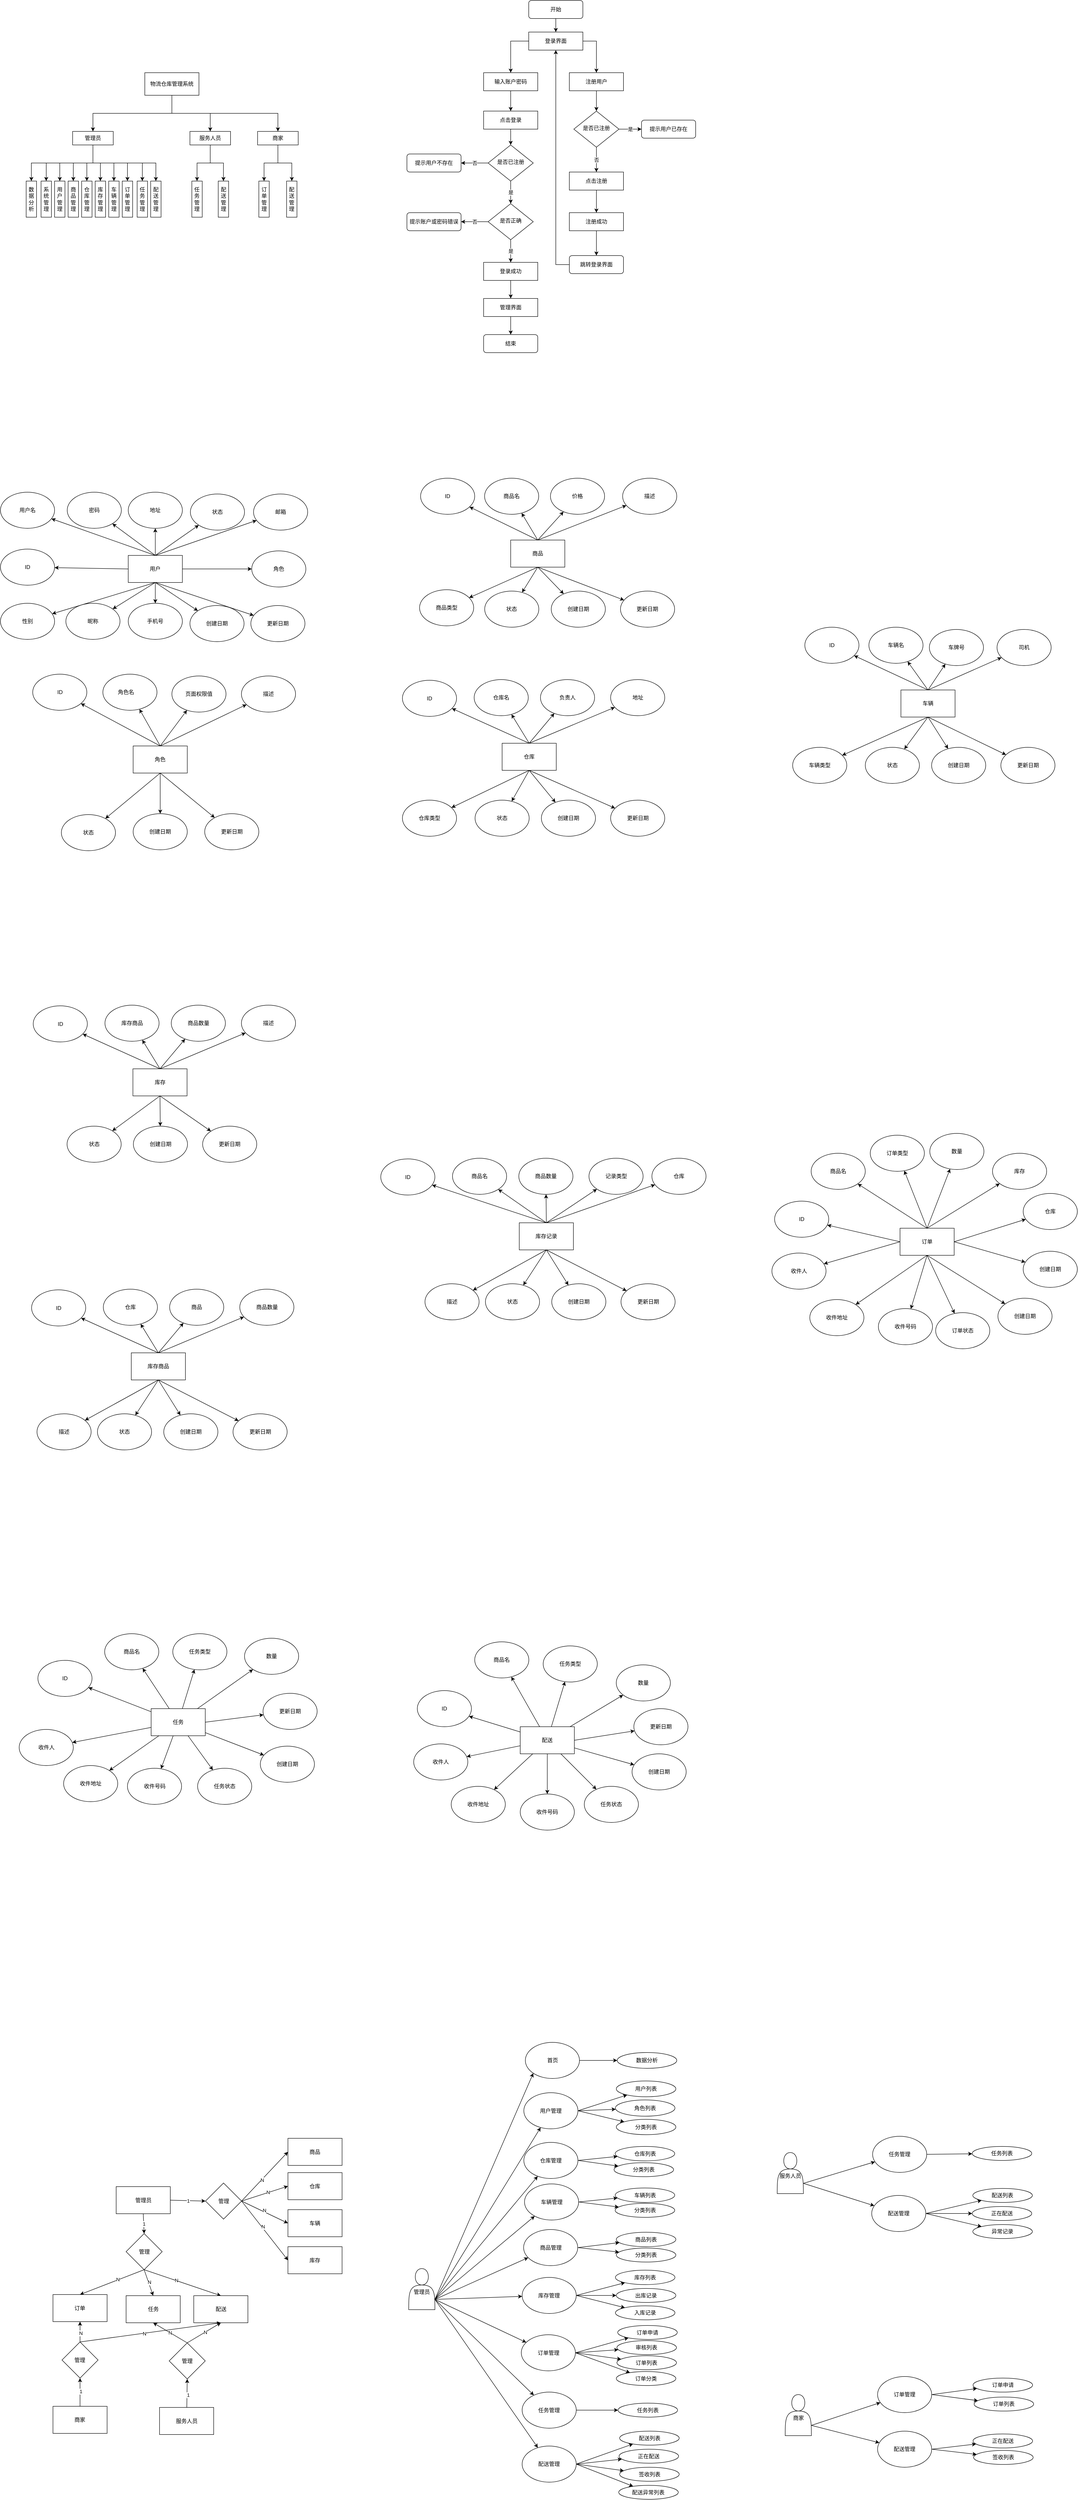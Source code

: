 <mxfile>
    <diagram id="ikIHvmzD-ZUw09hMjrgF" name="Page-1">
        <mxGraphModel dx="1561" dy="2042" grid="0" gridSize="10" guides="1" tooltips="1" connect="1" arrows="1" fold="1" page="1" pageScale="1" pageWidth="827" pageHeight="1169" math="0" shadow="0">
            <root>
                <mxCell id="0"/>
                <mxCell id="1" parent="0"/>
                <mxCell id="19" style="edgeStyle=none;html=1;exitX=0.5;exitY=1;exitDx=0;exitDy=0;" parent="1" source="3" target="13" edge="1">
                    <mxGeometry relative="1" as="geometry"/>
                </mxCell>
                <mxCell id="3" value="开始" style="rounded=1;whiteSpace=wrap;html=1;fontSize=12;glass=0;strokeWidth=1;shadow=0;" parent="1" vertex="1">
                    <mxGeometry x="373" y="-1005" width="120" height="40" as="geometry"/>
                </mxCell>
                <mxCell id="6" value="是否已注册" style="rhombus;whiteSpace=wrap;html=1;shadow=0;fontFamily=Helvetica;fontSize=12;align=center;strokeWidth=1;spacing=6;spacingTop=-4;" parent="1" vertex="1">
                    <mxGeometry x="283" y="-685" width="100" height="80" as="geometry"/>
                </mxCell>
                <mxCell id="7" value="提示用户不存在" style="rounded=1;whiteSpace=wrap;html=1;fontSize=12;glass=0;strokeWidth=1;shadow=0;" parent="1" vertex="1">
                    <mxGeometry x="103" y="-665" width="120" height="40" as="geometry"/>
                </mxCell>
                <mxCell id="10" value="是否正确" style="rhombus;whiteSpace=wrap;html=1;shadow=0;fontFamily=Helvetica;fontSize=12;align=center;strokeWidth=1;spacing=6;spacingTop=-4;" parent="1" vertex="1">
                    <mxGeometry x="283" y="-555" width="100" height="80" as="geometry"/>
                </mxCell>
                <mxCell id="11" value="结束" style="rounded=1;whiteSpace=wrap;html=1;fontSize=12;glass=0;strokeWidth=1;shadow=0;" parent="1" vertex="1">
                    <mxGeometry x="273" y="-265" width="120" height="40" as="geometry"/>
                </mxCell>
                <mxCell id="12" value="提示账户或密码错误" style="rounded=1;whiteSpace=wrap;html=1;fontSize=12;glass=0;strokeWidth=1;shadow=0;" parent="1" vertex="1">
                    <mxGeometry x="103" y="-535" width="120" height="40" as="geometry"/>
                </mxCell>
                <mxCell id="16" style="edgeStyle=orthogonalEdgeStyle;html=1;exitX=0;exitY=0.5;exitDx=0;exitDy=0;entryX=0.5;entryY=0;entryDx=0;entryDy=0;rounded=0;curved=0;" parent="1" source="13" target="41" edge="1">
                    <mxGeometry relative="1" as="geometry"/>
                </mxCell>
                <mxCell id="40" style="edgeStyle=orthogonalEdgeStyle;html=1;exitX=1;exitY=0.5;exitDx=0;exitDy=0;entryX=0.5;entryY=0;entryDx=0;entryDy=0;rounded=0;curved=0;" parent="1" source="13" target="35" edge="1">
                    <mxGeometry relative="1" as="geometry"/>
                </mxCell>
                <mxCell id="13" value="登录界面" style="rounded=0;whiteSpace=wrap;html=1;glass=0;" parent="1" vertex="1">
                    <mxGeometry x="373" y="-935" width="120" height="40" as="geometry"/>
                </mxCell>
                <mxCell id="17" value="" style="edgeStyle=none;html=1;" parent="1" source="15" target="6" edge="1">
                    <mxGeometry relative="1" as="geometry"/>
                </mxCell>
                <mxCell id="15" value="点击登录" style="rounded=0;whiteSpace=wrap;html=1;" parent="1" vertex="1">
                    <mxGeometry x="273" y="-760" width="120" height="40" as="geometry"/>
                </mxCell>
                <mxCell id="24" value="" style="edgeStyle=none;html=1;entryX=0.5;entryY=0;entryDx=0;entryDy=0;" parent="1" source="21" target="139" edge="1">
                    <mxGeometry relative="1" as="geometry"/>
                </mxCell>
                <mxCell id="21" value="登录成功" style="rounded=0;whiteSpace=wrap;html=1;" parent="1" vertex="1">
                    <mxGeometry x="273" y="-425" width="120" height="40" as="geometry"/>
                </mxCell>
                <mxCell id="27" value="是否已注册" style="rhombus;whiteSpace=wrap;html=1;shadow=0;fontFamily=Helvetica;fontSize=12;align=center;strokeWidth=1;spacing=6;spacingTop=-4;" parent="1" vertex="1">
                    <mxGeometry x="473" y="-760" width="100" height="80" as="geometry"/>
                </mxCell>
                <mxCell id="28" value="提示用户已存在" style="rounded=1;whiteSpace=wrap;html=1;fontSize=12;glass=0;strokeWidth=1;shadow=0;" parent="1" vertex="1">
                    <mxGeometry x="623" y="-740" width="120" height="40" as="geometry"/>
                </mxCell>
                <mxCell id="66" style="html=1;exitX=0;exitY=0.5;exitDx=0;exitDy=0;entryX=0.5;entryY=1;entryDx=0;entryDy=0;edgeStyle=orthogonalEdgeStyle;rounded=0;curved=0;" parent="1" source="32" target="13" edge="1">
                    <mxGeometry relative="1" as="geometry">
                        <mxPoint x="593" y="-925" as="targetPoint"/>
                    </mxGeometry>
                </mxCell>
                <mxCell id="32" value="跳转登录界面" style="rounded=1;whiteSpace=wrap;html=1;fontSize=12;glass=0;strokeWidth=1;shadow=0;" parent="1" vertex="1">
                    <mxGeometry x="463" y="-440" width="120" height="40" as="geometry"/>
                </mxCell>
                <mxCell id="34" value="" style="edgeStyle=none;html=1;" parent="1" source="35" target="27" edge="1">
                    <mxGeometry relative="1" as="geometry"/>
                </mxCell>
                <mxCell id="35" value="注册用户" style="rounded=0;whiteSpace=wrap;html=1;" parent="1" vertex="1">
                    <mxGeometry x="463" y="-845" width="120" height="40" as="geometry"/>
                </mxCell>
                <mxCell id="36" value="" style="edgeStyle=none;html=1;entryX=0.5;entryY=0;entryDx=0;entryDy=0;" parent="1" source="37" target="64" edge="1">
                    <mxGeometry relative="1" as="geometry"/>
                </mxCell>
                <mxCell id="37" value="点击注册" style="rounded=0;whiteSpace=wrap;html=1;" parent="1" vertex="1">
                    <mxGeometry x="463" y="-625" width="120" height="40" as="geometry"/>
                </mxCell>
                <mxCell id="42" value="" style="edgeStyle=none;html=1;" parent="1" source="41" target="15" edge="1">
                    <mxGeometry relative="1" as="geometry"/>
                </mxCell>
                <mxCell id="41" value="输入账户密码" style="rounded=0;whiteSpace=wrap;html=1;" parent="1" vertex="1">
                    <mxGeometry x="273" y="-845" width="120" height="40" as="geometry"/>
                </mxCell>
                <mxCell id="49" value="" style="endArrow=classic;html=1;exitX=0.5;exitY=1;exitDx=0;exitDy=0;entryX=0.5;entryY=0;entryDx=0;entryDy=0;" parent="1" source="27" target="37" edge="1">
                    <mxGeometry relative="1" as="geometry">
                        <mxPoint x="463" y="-675" as="sourcePoint"/>
                        <mxPoint x="523" y="-525" as="targetPoint"/>
                    </mxGeometry>
                </mxCell>
                <mxCell id="50" value="否" style="edgeLabel;resizable=0;html=1;;align=center;verticalAlign=middle;" parent="49" connectable="0" vertex="1">
                    <mxGeometry relative="1" as="geometry"/>
                </mxCell>
                <mxCell id="53" value="" style="endArrow=classic;html=1;exitX=1;exitY=0.5;exitDx=0;exitDy=0;entryX=0;entryY=0.5;entryDx=0;entryDy=0;" parent="1" source="27" target="28" edge="1">
                    <mxGeometry relative="1" as="geometry">
                        <mxPoint x="533" y="-670" as="sourcePoint"/>
                        <mxPoint x="533" y="-515" as="targetPoint"/>
                    </mxGeometry>
                </mxCell>
                <mxCell id="54" value="是" style="edgeLabel;resizable=0;html=1;;align=center;verticalAlign=middle;" parent="53" connectable="0" vertex="1">
                    <mxGeometry relative="1" as="geometry"/>
                </mxCell>
                <mxCell id="56" value="" style="endArrow=classic;html=1;exitX=0.5;exitY=1;exitDx=0;exitDy=0;entryX=0.5;entryY=0;entryDx=0;entryDy=0;" parent="1" source="6" target="10" edge="1">
                    <mxGeometry relative="1" as="geometry">
                        <mxPoint x="583" y="-710" as="sourcePoint"/>
                        <mxPoint x="413" y="-575" as="targetPoint"/>
                    </mxGeometry>
                </mxCell>
                <mxCell id="57" value="是" style="edgeLabel;resizable=0;html=1;;align=center;verticalAlign=middle;" parent="56" connectable="0" vertex="1">
                    <mxGeometry relative="1" as="geometry"/>
                </mxCell>
                <mxCell id="58" value="" style="endArrow=classic;html=1;exitX=0;exitY=0.5;exitDx=0;exitDy=0;entryX=1;entryY=0.5;entryDx=0;entryDy=0;" parent="1" source="6" target="7" edge="1">
                    <mxGeometry relative="1" as="geometry">
                        <mxPoint x="343" y="-585" as="sourcePoint"/>
                        <mxPoint x="343" y="-545" as="targetPoint"/>
                    </mxGeometry>
                </mxCell>
                <mxCell id="59" value="否" style="edgeLabel;resizable=0;html=1;;align=center;verticalAlign=middle;" parent="58" connectable="0" vertex="1">
                    <mxGeometry relative="1" as="geometry"/>
                </mxCell>
                <mxCell id="60" value="" style="endArrow=classic;html=1;exitX=0;exitY=0.5;exitDx=0;exitDy=0;entryX=1;entryY=0.5;entryDx=0;entryDy=0;" parent="1" source="10" target="12" edge="1">
                    <mxGeometry relative="1" as="geometry">
                        <mxPoint x="293" y="-625" as="sourcePoint"/>
                        <mxPoint x="233" y="-625" as="targetPoint"/>
                    </mxGeometry>
                </mxCell>
                <mxCell id="61" value="否" style="edgeLabel;resizable=0;html=1;;align=center;verticalAlign=middle;" parent="60" connectable="0" vertex="1">
                    <mxGeometry relative="1" as="geometry"/>
                </mxCell>
                <mxCell id="62" value="" style="endArrow=classic;html=1;entryX=0.5;entryY=0;entryDx=0;entryDy=0;exitX=0.5;exitY=1;exitDx=0;exitDy=0;" parent="1" source="10" target="21" edge="1">
                    <mxGeometry relative="1" as="geometry">
                        <mxPoint x="333" y="-465" as="sourcePoint"/>
                        <mxPoint x="343" y="-545" as="targetPoint"/>
                    </mxGeometry>
                </mxCell>
                <mxCell id="63" value="是" style="edgeLabel;resizable=0;html=1;;align=center;verticalAlign=middle;" parent="62" connectable="0" vertex="1">
                    <mxGeometry relative="1" as="geometry"/>
                </mxCell>
                <mxCell id="65" style="edgeStyle=none;html=1;exitX=0.5;exitY=1;exitDx=0;exitDy=0;entryX=0.5;entryY=0;entryDx=0;entryDy=0;" parent="1" source="64" target="32" edge="1">
                    <mxGeometry relative="1" as="geometry"/>
                </mxCell>
                <mxCell id="64" value="注册成功" style="rounded=0;whiteSpace=wrap;html=1;" parent="1" vertex="1">
                    <mxGeometry x="463" y="-535" width="120" height="40" as="geometry"/>
                </mxCell>
                <mxCell id="74" value="" style="edgeStyle=orthogonalEdgeStyle;html=1;rounded=0;curved=0;exitX=0.5;exitY=1;exitDx=0;exitDy=0;" parent="1" source="69" target="70" edge="1">
                    <mxGeometry relative="1" as="geometry"/>
                </mxCell>
                <mxCell id="85" value="" style="edgeStyle=orthogonalEdgeStyle;html=1;startArrow=none;startFill=0;entryX=0.5;entryY=0;entryDx=0;entryDy=0;rounded=0;curved=0;" parent="1" source="69" target="75" edge="1">
                    <mxGeometry relative="1" as="geometry">
                        <mxPoint x="-408" y="-745" as="targetPoint"/>
                    </mxGeometry>
                </mxCell>
                <mxCell id="111" style="edgeStyle=orthogonalEdgeStyle;html=1;entryX=0.5;entryY=0;entryDx=0;entryDy=0;rounded=0;exitX=0.5;exitY=1;exitDx=0;exitDy=0;" parent="1" source="69" target="78" edge="1">
                    <mxGeometry relative="1" as="geometry"/>
                </mxCell>
                <mxCell id="69" value="物流仓库管理系统" style="rounded=0;whiteSpace=wrap;html=1;" parent="1" vertex="1">
                    <mxGeometry x="-478" y="-845" width="120" height="50" as="geometry"/>
                </mxCell>
                <mxCell id="83" value="" style="edgeStyle=orthogonalEdgeStyle;html=1;endArrow=classic;endFill=1;startArrow=none;startFill=0;exitX=0.5;exitY=1;exitDx=0;exitDy=0;entryX=0.5;entryY=0;entryDx=0;entryDy=0;rounded=0;" parent="1" source="70" target="82" edge="1">
                    <mxGeometry relative="1" as="geometry">
                        <mxPoint x="-578.24" y="-655" as="sourcePoint"/>
                        <mxPoint x="-578.24" y="-615" as="targetPoint"/>
                    </mxGeometry>
                </mxCell>
                <mxCell id="70" value="管理员" style="whiteSpace=wrap;html=1;rounded=0;" parent="1" vertex="1">
                    <mxGeometry x="-638" y="-715" width="90" height="30" as="geometry"/>
                </mxCell>
                <mxCell id="115" style="edgeStyle=orthogonalEdgeStyle;html=1;exitX=0.5;exitY=1;exitDx=0;exitDy=0;entryX=0.5;entryY=0;entryDx=0;entryDy=0;rounded=0;curved=0;" parent="1" source="75" target="114" edge="1">
                    <mxGeometry relative="1" as="geometry"/>
                </mxCell>
                <mxCell id="75" value="服务人员" style="whiteSpace=wrap;html=1;rounded=0;" parent="1" vertex="1">
                    <mxGeometry x="-378" y="-715" width="90" height="30" as="geometry"/>
                </mxCell>
                <mxCell id="78" value="商家" style="whiteSpace=wrap;html=1;rounded=0;" parent="1" vertex="1">
                    <mxGeometry x="-228" y="-715" width="90" height="30" as="geometry"/>
                </mxCell>
                <mxCell id="82" value="数据分析" style="whiteSpace=wrap;html=1;rounded=0;" parent="1" vertex="1">
                    <mxGeometry x="-741" y="-605" width="23" height="80" as="geometry"/>
                </mxCell>
                <mxCell id="84" value="系统管理" style="whiteSpace=wrap;html=1;rounded=0;" parent="1" vertex="1">
                    <mxGeometry x="-708" y="-605" width="23" height="80" as="geometry"/>
                </mxCell>
                <mxCell id="86" value="用户管理" style="whiteSpace=wrap;html=1;rounded=0;" parent="1" vertex="1">
                    <mxGeometry x="-678" y="-605" width="23" height="80" as="geometry"/>
                </mxCell>
                <mxCell id="87" value="商品管理" style="whiteSpace=wrap;html=1;rounded=0;" parent="1" vertex="1">
                    <mxGeometry x="-648" y="-605" width="23" height="80" as="geometry"/>
                </mxCell>
                <mxCell id="88" value="仓库管理" style="whiteSpace=wrap;html=1;rounded=0;" parent="1" vertex="1">
                    <mxGeometry x="-618" y="-605" width="23" height="80" as="geometry"/>
                </mxCell>
                <mxCell id="89" value="库存管理" style="whiteSpace=wrap;html=1;rounded=0;" parent="1" vertex="1">
                    <mxGeometry x="-588" y="-605" width="23" height="80" as="geometry"/>
                </mxCell>
                <mxCell id="90" value="车辆管理" style="whiteSpace=wrap;html=1;rounded=0;" parent="1" vertex="1">
                    <mxGeometry x="-558" y="-605" width="23" height="80" as="geometry"/>
                </mxCell>
                <mxCell id="91" value="订单管理" style="whiteSpace=wrap;html=1;rounded=0;" parent="1" vertex="1">
                    <mxGeometry x="-528" y="-605" width="23" height="80" as="geometry"/>
                </mxCell>
                <mxCell id="98" value="任务管理" style="whiteSpace=wrap;html=1;rounded=0;" parent="1" vertex="1">
                    <mxGeometry x="-495" y="-605" width="23" height="80" as="geometry"/>
                </mxCell>
                <mxCell id="99" value="配送管理" style="whiteSpace=wrap;html=1;rounded=0;" parent="1" vertex="1">
                    <mxGeometry x="-465" y="-605" width="23" height="80" as="geometry"/>
                </mxCell>
                <mxCell id="100" value="" style="edgeStyle=orthogonalEdgeStyle;html=1;endArrow=classic;endFill=1;startArrow=none;startFill=0;rounded=0;exitX=0.5;exitY=1;exitDx=0;exitDy=0;" parent="1" source="70" target="84" edge="1">
                    <mxGeometry relative="1" as="geometry">
                        <mxPoint x="-578" y="-655" as="sourcePoint"/>
                        <mxPoint x="-669" y="-575" as="targetPoint"/>
                    </mxGeometry>
                </mxCell>
                <mxCell id="101" value="" style="edgeStyle=orthogonalEdgeStyle;html=1;endArrow=classic;endFill=1;startArrow=none;startFill=0;exitX=0.5;exitY=1;exitDx=0;exitDy=0;rounded=0;entryX=0.5;entryY=0;entryDx=0;entryDy=0;" parent="1" source="70" target="86" edge="1">
                    <mxGeometry relative="1" as="geometry">
                        <mxPoint x="-558" y="-635" as="sourcePoint"/>
                        <mxPoint x="-636" y="-575" as="targetPoint"/>
                    </mxGeometry>
                </mxCell>
                <mxCell id="103" value="" style="edgeStyle=orthogonalEdgeStyle;html=1;endArrow=classic;endFill=1;startArrow=none;startFill=0;exitX=0.5;exitY=1;exitDx=0;exitDy=0;rounded=0;entryX=0.5;entryY=0;entryDx=0;entryDy=0;" parent="1" source="70" target="87" edge="1">
                    <mxGeometry relative="1" as="geometry">
                        <mxPoint x="-548" y="-625" as="sourcePoint"/>
                        <mxPoint x="-626" y="-565" as="targetPoint"/>
                    </mxGeometry>
                </mxCell>
                <mxCell id="104" value="" style="edgeStyle=orthogonalEdgeStyle;html=1;endArrow=classic;endFill=1;startArrow=none;startFill=0;rounded=0;" parent="1" source="70" target="88" edge="1">
                    <mxGeometry relative="1" as="geometry">
                        <mxPoint x="-551.5" y="-655" as="sourcePoint"/>
                        <mxPoint x="-559.5" y="-585" as="targetPoint"/>
                    </mxGeometry>
                </mxCell>
                <mxCell id="105" value="" style="edgeStyle=orthogonalEdgeStyle;html=1;endArrow=classic;endFill=1;startArrow=none;startFill=0;rounded=0;" parent="1" source="70" target="89" edge="1">
                    <mxGeometry relative="1" as="geometry">
                        <mxPoint x="-558" y="-635" as="sourcePoint"/>
                        <mxPoint x="-566" y="-565" as="targetPoint"/>
                    </mxGeometry>
                </mxCell>
                <mxCell id="106" value="" style="edgeStyle=orthogonalEdgeStyle;html=1;endArrow=classic;endFill=1;startArrow=none;startFill=0;rounded=0;exitX=0.5;exitY=1;exitDx=0;exitDy=0;" parent="1" source="70" target="90" edge="1">
                    <mxGeometry relative="1" as="geometry">
                        <mxPoint x="-548" y="-625" as="sourcePoint"/>
                        <mxPoint x="-556" y="-555" as="targetPoint"/>
                    </mxGeometry>
                </mxCell>
                <mxCell id="107" value="" style="edgeStyle=orthogonalEdgeStyle;html=1;endArrow=classic;endFill=1;startArrow=none;startFill=0;exitX=0.5;exitY=1;exitDx=0;exitDy=0;rounded=0;" parent="1" source="70" target="91" edge="1">
                    <mxGeometry relative="1" as="geometry">
                        <mxPoint x="-538" y="-615" as="sourcePoint"/>
                        <mxPoint x="-546" y="-545" as="targetPoint"/>
                    </mxGeometry>
                </mxCell>
                <mxCell id="108" value="" style="edgeStyle=orthogonalEdgeStyle;html=1;endArrow=classic;endFill=1;startArrow=none;startFill=0;exitX=0.5;exitY=1;exitDx=0;exitDy=0;rounded=0;" parent="1" source="70" target="98" edge="1">
                    <mxGeometry relative="1" as="geometry">
                        <mxPoint x="-528" y="-605" as="sourcePoint"/>
                        <mxPoint x="-536" y="-535" as="targetPoint"/>
                    </mxGeometry>
                </mxCell>
                <mxCell id="109" value="" style="edgeStyle=orthogonalEdgeStyle;html=1;endArrow=classic;endFill=1;startArrow=none;startFill=0;exitX=0.5;exitY=1;exitDx=0;exitDy=0;rounded=0;" parent="1" source="70" target="99" edge="1">
                    <mxGeometry relative="1" as="geometry">
                        <mxPoint x="-518" y="-595" as="sourcePoint"/>
                        <mxPoint x="-526" y="-525" as="targetPoint"/>
                    </mxGeometry>
                </mxCell>
                <mxCell id="112" value="配送管理" style="whiteSpace=wrap;html=1;rounded=0;" parent="1" vertex="1">
                    <mxGeometry x="-315.25" y="-605" width="23" height="80" as="geometry"/>
                </mxCell>
                <mxCell id="114" value="任务管理" style="whiteSpace=wrap;html=1;rounded=0;" parent="1" vertex="1">
                    <mxGeometry x="-373.75" y="-605" width="23" height="80" as="geometry"/>
                </mxCell>
                <mxCell id="116" style="edgeStyle=orthogonalEdgeStyle;html=1;rounded=0;curved=0;" parent="1" source="75" target="112" edge="1">
                    <mxGeometry relative="1" as="geometry">
                        <mxPoint x="-308" y="-645" as="sourcePoint"/>
                        <mxPoint x="-336" y="-575" as="targetPoint"/>
                    </mxGeometry>
                </mxCell>
                <mxCell id="117" style="edgeStyle=orthogonalEdgeStyle;html=1;exitX=0.5;exitY=1;exitDx=0;exitDy=0;rounded=0;curved=0;" parent="1" source="78" target="119" edge="1">
                    <mxGeometry relative="1" as="geometry">
                        <mxPoint x="-298" y="-635" as="sourcePoint"/>
                        <mxPoint x="-326" y="-565" as="targetPoint"/>
                    </mxGeometry>
                </mxCell>
                <mxCell id="118" style="edgeStyle=orthogonalEdgeStyle;html=1;exitX=0.5;exitY=1;exitDx=0;exitDy=0;rounded=0;curved=0;" parent="1" source="78" target="120" edge="1">
                    <mxGeometry relative="1" as="geometry">
                        <mxPoint x="-288" y="-625" as="sourcePoint"/>
                        <mxPoint x="-316" y="-555" as="targetPoint"/>
                    </mxGeometry>
                </mxCell>
                <mxCell id="119" value="订单管理" style="whiteSpace=wrap;html=1;rounded=0;" parent="1" vertex="1">
                    <mxGeometry x="-225.25" y="-605" width="23" height="80" as="geometry"/>
                </mxCell>
                <mxCell id="120" value="配送管理" style="whiteSpace=wrap;html=1;rounded=0;" parent="1" vertex="1">
                    <mxGeometry x="-163.75" y="-605" width="23" height="80" as="geometry"/>
                </mxCell>
                <mxCell id="123" value="" style="edgeStyle=none;html=1;exitX=0.5;exitY=0;exitDx=0;exitDy=0;" parent="1" source="121" target="122" edge="1">
                    <mxGeometry relative="1" as="geometry"/>
                </mxCell>
                <mxCell id="125" value="" style="edgeStyle=none;html=1;exitX=0.5;exitY=0;exitDx=0;exitDy=0;" parent="1" source="121" target="124" edge="1">
                    <mxGeometry relative="1" as="geometry"/>
                </mxCell>
                <mxCell id="138" style="edgeStyle=none;html=1;exitX=1;exitY=0.5;exitDx=0;exitDy=0;" parent="1" source="121" target="136" edge="1">
                    <mxGeometry relative="1" as="geometry"/>
                </mxCell>
                <mxCell id="144" style="edgeStyle=none;html=1;exitX=0.5;exitY=0;exitDx=0;exitDy=0;" parent="1" source="121" target="141" edge="1">
                    <mxGeometry relative="1" as="geometry"/>
                </mxCell>
                <mxCell id="339" style="edgeStyle=none;html=1;exitX=0;exitY=0.5;exitDx=0;exitDy=0;" parent="1" source="121" target="338" edge="1">
                    <mxGeometry relative="1" as="geometry"/>
                </mxCell>
                <mxCell id="340" style="edgeStyle=none;html=1;exitX=0.5;exitY=0;exitDx=0;exitDy=0;" parent="1" source="121" target="334" edge="1">
                    <mxGeometry relative="1" as="geometry"/>
                </mxCell>
                <mxCell id="341" style="edgeStyle=none;html=1;exitX=0.5;exitY=1;exitDx=0;exitDy=0;" parent="1" source="121" target="335" edge="1">
                    <mxGeometry relative="1" as="geometry"/>
                </mxCell>
                <mxCell id="342" style="edgeStyle=none;html=1;exitX=0.5;exitY=1;exitDx=0;exitDy=0;" parent="1" source="121" target="336" edge="1">
                    <mxGeometry relative="1" as="geometry"/>
                </mxCell>
                <mxCell id="343" style="edgeStyle=none;html=1;exitX=0.5;exitY=1;exitDx=0;exitDy=0;" parent="1" source="121" target="337" edge="1">
                    <mxGeometry relative="1" as="geometry"/>
                </mxCell>
                <mxCell id="345" style="edgeStyle=none;html=1;exitX=0.5;exitY=0;exitDx=0;exitDy=0;" parent="1" source="121" target="344" edge="1">
                    <mxGeometry relative="1" as="geometry"/>
                </mxCell>
                <mxCell id="354" style="edgeStyle=none;html=1;exitX=0.5;exitY=1;exitDx=0;exitDy=0;" parent="1" source="121" target="353" edge="1">
                    <mxGeometry relative="1" as="geometry"/>
                </mxCell>
                <mxCell id="355" style="edgeStyle=none;html=1;exitX=0.5;exitY=1;exitDx=0;exitDy=0;" parent="1" source="121" target="352" edge="1">
                    <mxGeometry relative="1" as="geometry"/>
                </mxCell>
                <mxCell id="121" value="用户" style="rounded=0;whiteSpace=wrap;html=1;" parent="1" vertex="1">
                    <mxGeometry x="-514.75" y="224" width="120" height="60" as="geometry"/>
                </mxCell>
                <mxCell id="122" value="用户名" style="ellipse;whiteSpace=wrap;html=1;" parent="1" vertex="1">
                    <mxGeometry x="-798" y="84" width="120" height="80" as="geometry"/>
                </mxCell>
                <mxCell id="124" value="密码" style="ellipse;whiteSpace=wrap;html=1;" parent="1" vertex="1">
                    <mxGeometry x="-650" y="84" width="120" height="80" as="geometry"/>
                </mxCell>
                <mxCell id="126" value="" style="edgeStyle=none;html=1;exitX=0.5;exitY=0;exitDx=0;exitDy=0;" parent="1" source="128" target="129" edge="1">
                    <mxGeometry relative="1" as="geometry"/>
                </mxCell>
                <mxCell id="146" style="edgeStyle=none;html=1;exitX=0.5;exitY=1;exitDx=0;exitDy=0;" parent="1" source="128" target="145" edge="1">
                    <mxGeometry relative="1" as="geometry"/>
                </mxCell>
                <mxCell id="347" style="edgeStyle=none;html=1;exitX=0.5;exitY=1;exitDx=0;exitDy=0;" parent="1" source="128" target="346" edge="1">
                    <mxGeometry relative="1" as="geometry"/>
                </mxCell>
                <mxCell id="360" style="edgeStyle=none;html=1;exitX=0.5;exitY=0;exitDx=0;exitDy=0;" parent="1" source="128" target="356" edge="1">
                    <mxGeometry relative="1" as="geometry"/>
                </mxCell>
                <mxCell id="361" style="edgeStyle=none;html=1;exitX=0.5;exitY=0;exitDx=0;exitDy=0;" parent="1" source="128" target="357" edge="1">
                    <mxGeometry relative="1" as="geometry"/>
                </mxCell>
                <mxCell id="362" style="edgeStyle=none;html=1;exitX=0.5;exitY=0;exitDx=0;exitDy=0;" parent="1" source="128" target="358" edge="1">
                    <mxGeometry relative="1" as="geometry"/>
                </mxCell>
                <mxCell id="363" style="edgeStyle=none;html=1;exitX=0.5;exitY=1;exitDx=0;exitDy=0;" parent="1" source="128" target="359" edge="1">
                    <mxGeometry relative="1" as="geometry"/>
                </mxCell>
                <mxCell id="128" value="角色" style="rounded=0;whiteSpace=wrap;html=1;" parent="1" vertex="1">
                    <mxGeometry x="-503.87" y="646" width="120" height="60" as="geometry"/>
                </mxCell>
                <mxCell id="129" value="角色名&lt;span style=&quot;white-space: pre;&quot;&gt;&#x9;&lt;/span&gt;" style="ellipse;whiteSpace=wrap;html=1;" parent="1" vertex="1">
                    <mxGeometry x="-571" y="487" width="120" height="80" as="geometry"/>
                </mxCell>
                <mxCell id="136" value="角色" style="ellipse;whiteSpace=wrap;html=1;" parent="1" vertex="1">
                    <mxGeometry x="-241" y="214" width="120" height="80" as="geometry"/>
                </mxCell>
                <mxCell id="140" value="" style="edgeStyle=none;html=1;" parent="1" source="139" target="11" edge="1">
                    <mxGeometry relative="1" as="geometry"/>
                </mxCell>
                <mxCell id="139" value="管理界面" style="rounded=0;whiteSpace=wrap;html=1;" parent="1" vertex="1">
                    <mxGeometry x="273" y="-345" width="120" height="40" as="geometry"/>
                </mxCell>
                <mxCell id="141" value="地址" style="ellipse;whiteSpace=wrap;html=1;" parent="1" vertex="1">
                    <mxGeometry x="-514.75" y="84" width="120" height="80" as="geometry"/>
                </mxCell>
                <mxCell id="145" value="更新&lt;span style=&quot;color: rgb(0, 0, 0);&quot;&gt;日期&lt;/span&gt;" style="ellipse;whiteSpace=wrap;html=1;" parent="1" vertex="1">
                    <mxGeometry x="-345.25" y="796" width="120" height="80" as="geometry"/>
                </mxCell>
                <mxCell id="147" value="" style="edgeStyle=none;html=1;exitX=0.5;exitY=0;exitDx=0;exitDy=0;" parent="1" source="151" target="152" edge="1">
                    <mxGeometry relative="1" as="geometry"/>
                </mxCell>
                <mxCell id="148" value="" style="edgeStyle=none;html=1;exitX=0.5;exitY=0;exitDx=0;exitDy=0;" parent="1" source="151" target="153" edge="1">
                    <mxGeometry relative="1" as="geometry"/>
                </mxCell>
                <mxCell id="150" style="edgeStyle=none;html=1;exitX=0.5;exitY=1;exitDx=0;exitDy=0;" parent="1" source="151" target="161" edge="1">
                    <mxGeometry relative="1" as="geometry"/>
                </mxCell>
                <mxCell id="272" style="edgeStyle=none;html=1;exitX=0.5;exitY=1;exitDx=0;exitDy=0;" parent="1" source="151" target="271" edge="1">
                    <mxGeometry relative="1" as="geometry"/>
                </mxCell>
                <mxCell id="373" style="edgeStyle=none;html=1;exitX=0.5;exitY=0;exitDx=0;exitDy=0;" parent="1" source="151" target="372" edge="1">
                    <mxGeometry relative="1" as="geometry"/>
                </mxCell>
                <mxCell id="374" style="edgeStyle=none;html=1;exitX=0.5;exitY=1;exitDx=0;exitDy=0;" parent="1" source="151" target="365" edge="1">
                    <mxGeometry relative="1" as="geometry"/>
                </mxCell>
                <mxCell id="375" style="edgeStyle=none;html=1;exitX=0.5;exitY=1;exitDx=0;exitDy=0;" parent="1" source="151" target="364" edge="1">
                    <mxGeometry relative="1" as="geometry"/>
                </mxCell>
                <mxCell id="377" style="edgeStyle=none;html=1;exitX=0.5;exitY=0;exitDx=0;exitDy=0;" parent="1" source="151" target="376" edge="1">
                    <mxGeometry relative="1" as="geometry"/>
                </mxCell>
                <mxCell id="151" value="商品" style="rounded=0;whiteSpace=wrap;html=1;" parent="1" vertex="1">
                    <mxGeometry x="333" y="190" width="120" height="60" as="geometry"/>
                </mxCell>
                <mxCell id="152" value="商品名" style="ellipse;whiteSpace=wrap;html=1;" parent="1" vertex="1">
                    <mxGeometry x="275.13" y="53" width="120" height="80" as="geometry"/>
                </mxCell>
                <mxCell id="153" value="价格" style="ellipse;whiteSpace=wrap;html=1;" parent="1" vertex="1">
                    <mxGeometry x="421.13" y="53" width="120" height="80" as="geometry"/>
                </mxCell>
                <mxCell id="154" value="" style="edgeStyle=none;html=1;exitX=0.5;exitY=0;exitDx=0;exitDy=0;" parent="1" source="157" target="158" edge="1">
                    <mxGeometry relative="1" as="geometry"/>
                </mxCell>
                <mxCell id="155" value="" style="edgeStyle=none;html=1;exitX=0.5;exitY=0;exitDx=0;exitDy=0;" parent="1" source="157" target="159" edge="1">
                    <mxGeometry relative="1" as="geometry"/>
                </mxCell>
                <mxCell id="156" style="edgeStyle=none;html=1;exitX=0.5;exitY=0;exitDx=0;exitDy=0;" parent="1" source="157" target="162" edge="1">
                    <mxGeometry relative="1" as="geometry"/>
                </mxCell>
                <mxCell id="164" style="edgeStyle=none;html=1;exitX=0.5;exitY=1;exitDx=0;exitDy=0;" parent="1" source="157" target="163" edge="1">
                    <mxGeometry relative="1" as="geometry"/>
                </mxCell>
                <mxCell id="274" style="edgeStyle=none;html=1;exitX=0.5;exitY=1;exitDx=0;exitDy=0;" parent="1" source="157" target="273" edge="1">
                    <mxGeometry relative="1" as="geometry"/>
                </mxCell>
                <mxCell id="379" style="edgeStyle=none;html=1;exitX=0.5;exitY=0;exitDx=0;exitDy=0;" parent="1" source="157" target="378" edge="1">
                    <mxGeometry relative="1" as="geometry"/>
                </mxCell>
                <mxCell id="382" style="edgeStyle=none;html=1;exitX=0.5;exitY=1;exitDx=0;exitDy=0;" parent="1" source="157" target="381" edge="1">
                    <mxGeometry relative="1" as="geometry"/>
                </mxCell>
                <mxCell id="383" style="edgeStyle=none;html=1;exitX=0.5;exitY=1;exitDx=0;exitDy=0;" parent="1" source="157" target="380" edge="1">
                    <mxGeometry relative="1" as="geometry"/>
                </mxCell>
                <mxCell id="157" value="仓库" style="rounded=0;whiteSpace=wrap;html=1;" parent="1" vertex="1">
                    <mxGeometry x="314.0" y="640" width="120" height="60" as="geometry"/>
                </mxCell>
                <mxCell id="158" value="仓库名" style="ellipse;whiteSpace=wrap;html=1;" parent="1" vertex="1">
                    <mxGeometry x="252" y="499" width="120" height="80" as="geometry"/>
                </mxCell>
                <mxCell id="159" value="负责人" style="ellipse;whiteSpace=wrap;html=1;" parent="1" vertex="1">
                    <mxGeometry x="399" y="499" width="120" height="80" as="geometry"/>
                </mxCell>
                <mxCell id="161" value="状态" style="ellipse;whiteSpace=wrap;html=1;" parent="1" vertex="1">
                    <mxGeometry x="275.37" y="303" width="120" height="80" as="geometry"/>
                </mxCell>
                <mxCell id="162" value="地址" style="ellipse;whiteSpace=wrap;html=1;" parent="1" vertex="1">
                    <mxGeometry x="554.5" y="499" width="120" height="80" as="geometry"/>
                </mxCell>
                <mxCell id="163" value="状态" style="ellipse;whiteSpace=wrap;html=1;" parent="1" vertex="1">
                    <mxGeometry x="254" y="766" width="120" height="80" as="geometry"/>
                </mxCell>
                <mxCell id="213" value="" style="edgeStyle=none;html=1;exitX=0;exitY=0.5;exitDx=0;exitDy=0;" parent="1" source="218" target="219" edge="1">
                    <mxGeometry relative="1" as="geometry"/>
                </mxCell>
                <mxCell id="214" value="" style="edgeStyle=none;html=1;exitX=0.5;exitY=0;exitDx=0;exitDy=0;" parent="1" source="218" target="220" edge="1">
                    <mxGeometry relative="1" as="geometry"/>
                </mxCell>
                <mxCell id="215" style="edgeStyle=none;html=1;exitX=0.5;exitY=0;exitDx=0;exitDy=0;" parent="1" source="218" target="221" edge="1">
                    <mxGeometry relative="1" as="geometry"/>
                </mxCell>
                <mxCell id="216" style="edgeStyle=none;html=1;exitX=0.5;exitY=1;exitDx=0;exitDy=0;" parent="1" source="218" target="222" edge="1">
                    <mxGeometry relative="1" as="geometry"/>
                </mxCell>
                <mxCell id="217" style="edgeStyle=none;html=1;exitX=0.5;exitY=0;exitDx=0;exitDy=0;" parent="1" source="218" target="223" edge="1">
                    <mxGeometry relative="1" as="geometry"/>
                </mxCell>
                <mxCell id="227" style="edgeStyle=none;html=1;exitX=0;exitY=0.5;exitDx=0;exitDy=0;" parent="1" source="218" target="224" edge="1">
                    <mxGeometry relative="1" as="geometry"/>
                </mxCell>
                <mxCell id="228" style="edgeStyle=none;html=1;exitX=0.5;exitY=1;exitDx=0;exitDy=0;" parent="1" source="218" target="226" edge="1">
                    <mxGeometry relative="1" as="geometry"/>
                </mxCell>
                <mxCell id="229" style="edgeStyle=none;html=1;exitX=0.5;exitY=1;exitDx=0;exitDy=0;" parent="1" source="218" target="225" edge="1">
                    <mxGeometry relative="1" as="geometry"/>
                </mxCell>
                <mxCell id="232" style="edgeStyle=none;html=1;exitX=0.5;exitY=1;exitDx=0;exitDy=0;" parent="1" source="218" target="231" edge="1">
                    <mxGeometry relative="1" as="geometry"/>
                </mxCell>
                <mxCell id="457" style="edgeStyle=none;html=1;exitX=0.5;exitY=0;exitDx=0;exitDy=0;" parent="1" source="218" target="456" edge="1">
                    <mxGeometry relative="1" as="geometry"/>
                </mxCell>
                <mxCell id="459" style="edgeStyle=none;html=1;exitX=1;exitY=0.5;exitDx=0;exitDy=0;" parent="1" source="218" target="458" edge="1">
                    <mxGeometry relative="1" as="geometry"/>
                </mxCell>
                <mxCell id="461" style="edgeStyle=none;html=1;exitX=1;exitY=0.5;exitDx=0;exitDy=0;" parent="1" source="218" target="460" edge="1">
                    <mxGeometry relative="1" as="geometry"/>
                </mxCell>
                <mxCell id="218" value="订单" style="rounded=0;whiteSpace=wrap;html=1;" parent="1" vertex="1">
                    <mxGeometry x="1196" y="1714" width="120" height="60" as="geometry"/>
                </mxCell>
                <mxCell id="219" value="ID" style="ellipse;whiteSpace=wrap;html=1;" parent="1" vertex="1">
                    <mxGeometry x="918" y="1654" width="120" height="80" as="geometry"/>
                </mxCell>
                <mxCell id="220" value="商品名" style="ellipse;whiteSpace=wrap;html=1;" parent="1" vertex="1">
                    <mxGeometry x="999" y="1548" width="120" height="80" as="geometry"/>
                </mxCell>
                <mxCell id="221" value="数量" style="ellipse;whiteSpace=wrap;html=1;" parent="1" vertex="1">
                    <mxGeometry x="1262" y="1504" width="120" height="80" as="geometry"/>
                </mxCell>
                <mxCell id="222" value="订单状态" style="ellipse;whiteSpace=wrap;html=1;" parent="1" vertex="1">
                    <mxGeometry x="1275" y="1901" width="120" height="80" as="geometry"/>
                </mxCell>
                <mxCell id="223" value="订单类型" style="ellipse;whiteSpace=wrap;html=1;" parent="1" vertex="1">
                    <mxGeometry x="1130" y="1508" width="120" height="80" as="geometry"/>
                </mxCell>
                <mxCell id="224" value="收件人" style="ellipse;whiteSpace=wrap;html=1;" parent="1" vertex="1">
                    <mxGeometry x="912" y="1769" width="120" height="80" as="geometry"/>
                </mxCell>
                <mxCell id="225" value="收件号码" style="ellipse;whiteSpace=wrap;html=1;" parent="1" vertex="1">
                    <mxGeometry x="1148" y="1892" width="120" height="80" as="geometry"/>
                </mxCell>
                <mxCell id="226" value="收件地址" style="ellipse;whiteSpace=wrap;html=1;" parent="1" vertex="1">
                    <mxGeometry x="996" y="1872" width="120" height="80" as="geometry"/>
                </mxCell>
                <mxCell id="231" value="创建日期" style="ellipse;whiteSpace=wrap;html=1;" parent="1" vertex="1">
                    <mxGeometry x="1413" y="1869" width="120" height="80" as="geometry"/>
                </mxCell>
                <mxCell id="233" value="" style="edgeStyle=none;html=1;" parent="1" source="242" target="243" edge="1">
                    <mxGeometry relative="1" as="geometry"/>
                </mxCell>
                <mxCell id="234" value="" style="edgeStyle=none;html=1;" parent="1" source="242" target="244" edge="1">
                    <mxGeometry relative="1" as="geometry"/>
                </mxCell>
                <mxCell id="235" style="edgeStyle=none;html=1;" parent="1" source="242" target="245" edge="1">
                    <mxGeometry relative="1" as="geometry"/>
                </mxCell>
                <mxCell id="236" style="edgeStyle=none;html=1;" parent="1" source="242" target="246" edge="1">
                    <mxGeometry relative="1" as="geometry"/>
                </mxCell>
                <mxCell id="237" style="edgeStyle=none;html=1;" parent="1" source="242" target="247" edge="1">
                    <mxGeometry relative="1" as="geometry"/>
                </mxCell>
                <mxCell id="238" style="edgeStyle=none;html=1;" parent="1" source="242" target="248" edge="1">
                    <mxGeometry relative="1" as="geometry"/>
                </mxCell>
                <mxCell id="239" style="edgeStyle=none;html=1;" parent="1" source="242" target="250" edge="1">
                    <mxGeometry relative="1" as="geometry"/>
                </mxCell>
                <mxCell id="240" style="edgeStyle=none;html=1;" parent="1" source="242" target="249" edge="1">
                    <mxGeometry relative="1" as="geometry"/>
                </mxCell>
                <mxCell id="241" style="edgeStyle=none;html=1;" parent="1" source="242" target="251" edge="1">
                    <mxGeometry relative="1" as="geometry"/>
                </mxCell>
                <mxCell id="463" style="edgeStyle=none;html=1;exitX=1;exitY=0.5;exitDx=0;exitDy=0;" parent="1" source="242" target="462" edge="1">
                    <mxGeometry relative="1" as="geometry"/>
                </mxCell>
                <mxCell id="242" value="任务" style="rounded=0;whiteSpace=wrap;html=1;" parent="1" vertex="1">
                    <mxGeometry x="-464" y="2778" width="120" height="60" as="geometry"/>
                </mxCell>
                <mxCell id="243" value="ID" style="ellipse;whiteSpace=wrap;html=1;" parent="1" vertex="1">
                    <mxGeometry x="-715" y="2671" width="120" height="80" as="geometry"/>
                </mxCell>
                <mxCell id="244" value="商品名" style="ellipse;whiteSpace=wrap;html=1;" parent="1" vertex="1">
                    <mxGeometry x="-567" y="2612" width="120" height="80" as="geometry"/>
                </mxCell>
                <mxCell id="245" value="数量" style="ellipse;whiteSpace=wrap;html=1;" parent="1" vertex="1">
                    <mxGeometry x="-257" y="2622" width="120" height="80" as="geometry"/>
                </mxCell>
                <mxCell id="246" value="任务状态" style="ellipse;whiteSpace=wrap;html=1;" parent="1" vertex="1">
                    <mxGeometry x="-361" y="2910" width="120" height="80" as="geometry"/>
                </mxCell>
                <mxCell id="247" value="任务类型" style="ellipse;whiteSpace=wrap;html=1;" parent="1" vertex="1">
                    <mxGeometry x="-416" y="2612" width="120" height="80" as="geometry"/>
                </mxCell>
                <mxCell id="248" value="收件人" style="ellipse;whiteSpace=wrap;html=1;" parent="1" vertex="1">
                    <mxGeometry x="-756.5" y="2824" width="120" height="80" as="geometry"/>
                </mxCell>
                <mxCell id="249" value="收件号码" style="ellipse;whiteSpace=wrap;html=1;" parent="1" vertex="1">
                    <mxGeometry x="-516.5" y="2910" width="120" height="80" as="geometry"/>
                </mxCell>
                <mxCell id="250" value="收件地址" style="ellipse;whiteSpace=wrap;html=1;" parent="1" vertex="1">
                    <mxGeometry x="-658" y="2904" width="120" height="80" as="geometry"/>
                </mxCell>
                <mxCell id="251" value="创建日期" style="ellipse;whiteSpace=wrap;html=1;" parent="1" vertex="1">
                    <mxGeometry x="-222" y="2861" width="120" height="80" as="geometry"/>
                </mxCell>
                <mxCell id="252" value="" style="edgeStyle=none;html=1;" parent="1" source="261" target="262" edge="1">
                    <mxGeometry relative="1" as="geometry"/>
                </mxCell>
                <mxCell id="253" value="" style="edgeStyle=none;html=1;" parent="1" source="261" target="263" edge="1">
                    <mxGeometry relative="1" as="geometry"/>
                </mxCell>
                <mxCell id="254" style="edgeStyle=none;html=1;" parent="1" source="261" target="264" edge="1">
                    <mxGeometry relative="1" as="geometry"/>
                </mxCell>
                <mxCell id="255" style="edgeStyle=none;html=1;" parent="1" source="261" target="265" edge="1">
                    <mxGeometry relative="1" as="geometry"/>
                </mxCell>
                <mxCell id="256" style="edgeStyle=none;html=1;" parent="1" source="261" target="266" edge="1">
                    <mxGeometry relative="1" as="geometry"/>
                </mxCell>
                <mxCell id="257" style="edgeStyle=none;html=1;" parent="1" source="261" target="267" edge="1">
                    <mxGeometry relative="1" as="geometry"/>
                </mxCell>
                <mxCell id="258" style="edgeStyle=none;html=1;" parent="1" source="261" target="269" edge="1">
                    <mxGeometry relative="1" as="geometry"/>
                </mxCell>
                <mxCell id="259" style="edgeStyle=none;html=1;" parent="1" source="261" target="268" edge="1">
                    <mxGeometry relative="1" as="geometry"/>
                </mxCell>
                <mxCell id="260" style="edgeStyle=none;html=1;" parent="1" source="261" target="270" edge="1">
                    <mxGeometry relative="1" as="geometry"/>
                </mxCell>
                <mxCell id="465" style="edgeStyle=none;html=1;exitX=1;exitY=0.5;exitDx=0;exitDy=0;" parent="1" source="261" target="464" edge="1">
                    <mxGeometry relative="1" as="geometry"/>
                </mxCell>
                <mxCell id="261" value="配送" style="rounded=0;whiteSpace=wrap;html=1;" parent="1" vertex="1">
                    <mxGeometry x="354.13" y="2818" width="120" height="60" as="geometry"/>
                </mxCell>
                <mxCell id="262" value="ID" style="ellipse;whiteSpace=wrap;html=1;" parent="1" vertex="1">
                    <mxGeometry x="126" y="2738" width="120" height="80" as="geometry"/>
                </mxCell>
                <mxCell id="263" value="商品名" style="ellipse;whiteSpace=wrap;html=1;" parent="1" vertex="1">
                    <mxGeometry x="253.26" y="2630" width="120" height="80" as="geometry"/>
                </mxCell>
                <mxCell id="264" value="数量" style="ellipse;whiteSpace=wrap;html=1;" parent="1" vertex="1">
                    <mxGeometry x="567" y="2681" width="120" height="80" as="geometry"/>
                </mxCell>
                <mxCell id="265" value="任务状态" style="ellipse;whiteSpace=wrap;html=1;" parent="1" vertex="1">
                    <mxGeometry x="496.13" y="2950" width="120" height="80" as="geometry"/>
                </mxCell>
                <mxCell id="266" value="任务类型" style="ellipse;whiteSpace=wrap;html=1;" parent="1" vertex="1">
                    <mxGeometry x="405" y="2639" width="120" height="80" as="geometry"/>
                </mxCell>
                <mxCell id="267" value="收件人" style="ellipse;whiteSpace=wrap;html=1;" parent="1" vertex="1">
                    <mxGeometry x="118" y="2856" width="120" height="80" as="geometry"/>
                </mxCell>
                <mxCell id="268" value="收件号码" style="ellipse;whiteSpace=wrap;html=1;" parent="1" vertex="1">
                    <mxGeometry x="354.13" y="2967" width="120" height="80" as="geometry"/>
                </mxCell>
                <mxCell id="269" value="收件地址" style="ellipse;whiteSpace=wrap;html=1;" parent="1" vertex="1">
                    <mxGeometry x="201.13" y="2950" width="120" height="80" as="geometry"/>
                </mxCell>
                <mxCell id="270" value="创建日期" style="ellipse;whiteSpace=wrap;html=1;" parent="1" vertex="1">
                    <mxGeometry x="602" y="2878" width="120" height="80" as="geometry"/>
                </mxCell>
                <mxCell id="271" value="商品类型" style="ellipse;whiteSpace=wrap;html=1;" parent="1" vertex="1">
                    <mxGeometry x="131" y="300" width="120" height="80" as="geometry"/>
                </mxCell>
                <mxCell id="273" value="仓库类型" style="ellipse;whiteSpace=wrap;html=1;" parent="1" vertex="1">
                    <mxGeometry x="93.0" y="766" width="120" height="80" as="geometry"/>
                </mxCell>
                <mxCell id="286" value="管理员" style="rounded=0;whiteSpace=wrap;html=1;" parent="1" vertex="1">
                    <mxGeometry x="-541.5" y="3836.5" width="120" height="60" as="geometry"/>
                </mxCell>
                <mxCell id="301" value="" style="edgeStyle=none;html=1;exitX=1;exitY=0.5;exitDx=0;exitDy=0;entryX=0;entryY=0.5;entryDx=0;entryDy=0;" parent="1" source="296" target="300" edge="1">
                    <mxGeometry relative="1" as="geometry"/>
                </mxCell>
                <mxCell id="673" value="N" style="edgeLabel;html=1;align=center;verticalAlign=middle;resizable=0;points=[];" parent="301" vertex="1" connectable="0">
                    <mxGeometry x="-0.127" y="-1" relative="1" as="geometry">
                        <mxPoint as="offset"/>
                    </mxGeometry>
                </mxCell>
                <mxCell id="303" value="" style="edgeStyle=none;html=1;exitX=1;exitY=0.5;exitDx=0;exitDy=0;entryX=0;entryY=0.5;entryDx=0;entryDy=0;" parent="1" source="296" target="302" edge="1">
                    <mxGeometry relative="1" as="geometry"/>
                </mxCell>
                <mxCell id="674" value="&lt;span style=&quot;color: rgb(0, 0, 0);&quot;&gt;N&lt;/span&gt;" style="edgeLabel;html=1;align=center;verticalAlign=middle;resizable=0;points=[];" parent="303" vertex="1" connectable="0">
                    <mxGeometry x="0.151" y="1" relative="1" as="geometry">
                        <mxPoint as="offset"/>
                    </mxGeometry>
                </mxCell>
                <mxCell id="316" style="edgeStyle=none;html=1;exitX=1;exitY=0.5;exitDx=0;exitDy=0;entryX=0;entryY=0.5;entryDx=0;entryDy=0;" parent="1" source="296" target="317" edge="1">
                    <mxGeometry relative="1" as="geometry">
                        <mxPoint x="-158.5" y="3971.5" as="targetPoint"/>
                    </mxGeometry>
                </mxCell>
                <mxCell id="675" value="&lt;span style=&quot;color: rgb(0, 0, 0);&quot;&gt;N&lt;/span&gt;" style="edgeLabel;html=1;align=center;verticalAlign=middle;resizable=0;points=[];" parent="316" vertex="1" connectable="0">
                    <mxGeometry x="-0.044" y="2" relative="1" as="geometry">
                        <mxPoint y="-1" as="offset"/>
                    </mxGeometry>
                </mxCell>
                <mxCell id="319" style="edgeStyle=none;html=1;exitX=1;exitY=0.5;exitDx=0;exitDy=0;entryX=0;entryY=0.5;entryDx=0;entryDy=0;" parent="1" source="296" target="320" edge="1">
                    <mxGeometry relative="1" as="geometry">
                        <mxPoint x="-149.5" y="4002.5" as="targetPoint"/>
                    </mxGeometry>
                </mxCell>
                <mxCell id="676" value="&lt;span style=&quot;color: rgb(0, 0, 0);&quot;&gt;N&lt;/span&gt;" style="edgeLabel;html=1;align=center;verticalAlign=middle;resizable=0;points=[];" parent="319" vertex="1" connectable="0">
                    <mxGeometry x="-0.116" y="2" relative="1" as="geometry">
                        <mxPoint as="offset"/>
                    </mxGeometry>
                </mxCell>
                <mxCell id="296" value="管理" style="rhombus;whiteSpace=wrap;html=1;rounded=0;" parent="1" vertex="1">
                    <mxGeometry x="-343.5" y="3828.5" width="80" height="80" as="geometry"/>
                </mxCell>
                <mxCell id="300" value="商品" style="whiteSpace=wrap;html=1;rounded=0;" parent="1" vertex="1">
                    <mxGeometry x="-160.75" y="3729.5" width="120" height="60" as="geometry"/>
                </mxCell>
                <mxCell id="302" value="仓库" style="whiteSpace=wrap;html=1;rounded=0;" parent="1" vertex="1">
                    <mxGeometry x="-160.75" y="3805.5" width="120" height="60" as="geometry"/>
                </mxCell>
                <mxCell id="309" value="" style="edgeStyle=none;html=1;exitX=0.5;exitY=1;exitDx=0;exitDy=0;entryX=0.5;entryY=0;entryDx=0;entryDy=0;" parent="1" source="304" target="308" edge="1">
                    <mxGeometry relative="1" as="geometry"/>
                </mxCell>
                <mxCell id="677" value="&lt;span style=&quot;color: rgb(0, 0, 0);&quot;&gt;N&lt;/span&gt;" style="edgeLabel;html=1;align=center;verticalAlign=middle;resizable=0;points=[];" parent="309" vertex="1" connectable="0">
                    <mxGeometry x="-0.171" y="-1" relative="1" as="geometry">
                        <mxPoint y="-1" as="offset"/>
                    </mxGeometry>
                </mxCell>
                <mxCell id="313" style="edgeStyle=none;html=1;exitX=0.5;exitY=1;exitDx=0;exitDy=0;entryX=0.5;entryY=0;entryDx=0;entryDy=0;" parent="1" source="304" target="312" edge="1">
                    <mxGeometry relative="1" as="geometry"/>
                </mxCell>
                <mxCell id="679" value="&lt;span style=&quot;color: rgb(0, 0, 0);&quot;&gt;N&lt;/span&gt;" style="edgeLabel;html=1;align=center;verticalAlign=middle;resizable=0;points=[];" parent="313" vertex="1" connectable="0">
                    <mxGeometry x="-0.038" y="2" relative="1" as="geometry">
                        <mxPoint as="offset"/>
                    </mxGeometry>
                </mxCell>
                <mxCell id="314" style="edgeStyle=none;html=1;exitX=0.5;exitY=1;exitDx=0;exitDy=0;entryX=0.5;entryY=0;entryDx=0;entryDy=0;" parent="1" source="304" target="315" edge="1">
                    <mxGeometry relative="1" as="geometry">
                        <mxPoint x="-190.5" y="4076.5" as="targetPoint"/>
                    </mxGeometry>
                </mxCell>
                <mxCell id="680" value="&lt;span style=&quot;color: rgb(0, 0, 0);&quot;&gt;N&lt;/span&gt;" style="edgeLabel;html=1;align=center;verticalAlign=middle;resizable=0;points=[];" parent="314" vertex="1" connectable="0">
                    <mxGeometry x="-0.172" y="1" relative="1" as="geometry">
                        <mxPoint as="offset"/>
                    </mxGeometry>
                </mxCell>
                <mxCell id="304" value="管理" style="rhombus;whiteSpace=wrap;html=1;rounded=0;" parent="1" vertex="1">
                    <mxGeometry x="-519.5" y="3940.5" width="80" height="80" as="geometry"/>
                </mxCell>
                <mxCell id="308" value="订单" style="whiteSpace=wrap;html=1;rounded=0;" parent="1" vertex="1">
                    <mxGeometry x="-681.6" y="4075.5" width="120" height="60" as="geometry"/>
                </mxCell>
                <mxCell id="312" value="任务" style="whiteSpace=wrap;html=1;rounded=0;" parent="1" vertex="1">
                    <mxGeometry x="-519.5" y="4078" width="120" height="60" as="geometry"/>
                </mxCell>
                <mxCell id="315" value="配送" style="whiteSpace=wrap;html=1;rounded=0;" parent="1" vertex="1">
                    <mxGeometry x="-369.5" y="4078" width="120" height="60" as="geometry"/>
                </mxCell>
                <mxCell id="317" value="车辆&lt;span style=&quot;font-family: monospace; font-size: 0px; text-align: start; text-wrap-mode: nowrap;&quot;&gt;%3CmxGraphModel%3E%3Croot%3E%3CmxCell%20id%3D%220%22%2F%3E%3CmxCell%20id%3D%221%22%20parent%3D%220%22%2F%3E%3CmxCell%20id%3D%222%22%20value%3D%22%E4%BB%93%E5%BA%93%22%20style%3D%22whiteSpace%3Dwrap%3Bhtml%3D1%3Brounded%3D0%3B%22%20vertex%3D%221%22%20parent%3D%221%22%3E%3CmxGeometry%20x%3D%22-266%22%20y%3D%223676%22%20width%3D%22120%22%20height%3D%2260%22%20as%3D%22geometry%22%2F%3E%3C%2FmxCell%3E%3C%2Froot%3E%3C%2FmxGraphModel%3E&lt;/span&gt;" style="whiteSpace=wrap;html=1;rounded=0;" parent="1" vertex="1">
                    <mxGeometry x="-160.75" y="3887.5" width="120" height="60" as="geometry"/>
                </mxCell>
                <mxCell id="320" value="库存" style="whiteSpace=wrap;html=1;rounded=0;" parent="1" vertex="1">
                    <mxGeometry x="-160.75" y="3969.5" width="120" height="60" as="geometry"/>
                </mxCell>
                <mxCell id="323" value="&lt;span style=&quot;color: rgb(0, 0, 0);&quot;&gt;N&lt;/span&gt;" style="edgeStyle=none;html=1;exitX=0.5;exitY=0;exitDx=0;exitDy=0;entryX=0.5;entryY=1;entryDx=0;entryDy=0;" parent="1" source="326" target="312" edge="1">
                    <mxGeometry relative="1" as="geometry">
                        <mxPoint x="-436.5" y="4194" as="sourcePoint"/>
                        <mxPoint x="-445.5" y="4162" as="targetPoint"/>
                    </mxGeometry>
                </mxCell>
                <mxCell id="324" style="edgeStyle=none;html=1;entryX=0.5;entryY=1;entryDx=0;entryDy=0;exitX=0.5;exitY=0;exitDx=0;exitDy=0;" parent="1" source="326" target="315" edge="1">
                    <mxGeometry relative="1" as="geometry">
                        <mxPoint x="-350.5" y="4196" as="sourcePoint"/>
                    </mxGeometry>
                </mxCell>
                <mxCell id="683" value="&lt;span style=&quot;color: rgb(0, 0, 0);&quot;&gt;N&lt;/span&gt;" style="edgeLabel;html=1;align=center;verticalAlign=middle;resizable=0;points=[];" parent="324" vertex="1" connectable="0">
                    <mxGeometry x="0.066" relative="1" as="geometry">
                        <mxPoint as="offset"/>
                    </mxGeometry>
                </mxCell>
                <mxCell id="327" value="" style="edgeStyle=none;html=1;entryX=0.5;entryY=1;entryDx=0;entryDy=0;" parent="1" source="321" target="326" edge="1">
                    <mxGeometry relative="1" as="geometry"/>
                </mxCell>
                <mxCell id="685" value="&lt;span style=&quot;color: rgb(0, 0, 0);&quot;&gt;1&lt;/span&gt;" style="edgeLabel;html=1;align=center;verticalAlign=middle;resizable=0;points=[];" parent="327" vertex="1" connectable="0">
                    <mxGeometry x="-0.135" y="-2" relative="1" as="geometry">
                        <mxPoint as="offset"/>
                    </mxGeometry>
                </mxCell>
                <mxCell id="321" value="服务人员" style="rounded=0;whiteSpace=wrap;html=1;" parent="1" vertex="1">
                    <mxGeometry x="-445.37" y="4325.5" width="120" height="60" as="geometry"/>
                </mxCell>
                <mxCell id="325" value="" style="edgeStyle=none;html=1;exitX=0.5;exitY=0;exitDx=0;exitDy=0;" parent="1" source="328" target="308" edge="1">
                    <mxGeometry relative="1" as="geometry">
                        <mxPoint x="-621.6" y="4194.5" as="sourcePoint"/>
                        <mxPoint x="-584.6" y="4183.5" as="targetPoint"/>
                    </mxGeometry>
                </mxCell>
                <mxCell id="681" value="&lt;span style=&quot;color: rgb(0, 0, 0);&quot;&gt;N&lt;/span&gt;" style="edgeLabel;html=1;align=center;verticalAlign=middle;resizable=0;points=[];" parent="325" vertex="1" connectable="0">
                    <mxGeometry x="-0.133" y="-1" relative="1" as="geometry">
                        <mxPoint as="offset"/>
                    </mxGeometry>
                </mxCell>
                <mxCell id="329" value="" style="edgeStyle=none;html=1;entryX=0.5;entryY=1;entryDx=0;entryDy=0;" parent="1" source="322" target="328" edge="1">
                    <mxGeometry relative="1" as="geometry"/>
                </mxCell>
                <mxCell id="684" value="&lt;span style=&quot;color: rgb(0, 0, 0);&quot;&gt;1&lt;/span&gt;" style="edgeLabel;html=1;align=center;verticalAlign=middle;resizable=0;points=[];" parent="329" vertex="1" connectable="0">
                    <mxGeometry x="0.066" y="-1" relative="1" as="geometry">
                        <mxPoint as="offset"/>
                    </mxGeometry>
                </mxCell>
                <mxCell id="322" value="商家" style="rounded=0;whiteSpace=wrap;html=1;" parent="1" vertex="1">
                    <mxGeometry x="-681.6" y="4323" width="120" height="60" as="geometry"/>
                </mxCell>
                <mxCell id="326" value="管理" style="rhombus;whiteSpace=wrap;html=1;rounded=0;" parent="1" vertex="1">
                    <mxGeometry x="-424" y="4182.5" width="80" height="80" as="geometry"/>
                </mxCell>
                <mxCell id="664" style="edgeStyle=none;html=1;exitX=0.5;exitY=0;exitDx=0;exitDy=0;entryX=0.5;entryY=1;entryDx=0;entryDy=0;" parent="1" source="328" target="315" edge="1">
                    <mxGeometry relative="1" as="geometry"/>
                </mxCell>
                <mxCell id="682" value="&lt;span style=&quot;color: rgb(0, 0, 0);&quot;&gt;N&lt;/span&gt;" style="edgeLabel;html=1;align=center;verticalAlign=middle;resizable=0;points=[];" parent="664" vertex="1" connectable="0">
                    <mxGeometry x="-0.086" y="-1" relative="1" as="geometry">
                        <mxPoint as="offset"/>
                    </mxGeometry>
                </mxCell>
                <mxCell id="328" value="管理" style="rhombus;whiteSpace=wrap;html=1;rounded=0;" parent="1" vertex="1">
                    <mxGeometry x="-661.6" y="4180.5" width="80" height="80" as="geometry"/>
                </mxCell>
                <mxCell id="334" value="邮箱" style="ellipse;whiteSpace=wrap;html=1;" parent="1" vertex="1">
                    <mxGeometry x="-237" y="88" width="120" height="80" as="geometry"/>
                </mxCell>
                <mxCell id="335" value="手机号" style="ellipse;whiteSpace=wrap;html=1;" parent="1" vertex="1">
                    <mxGeometry x="-514.75" y="330" width="120" height="80" as="geometry"/>
                </mxCell>
                <mxCell id="336" value="性别" style="ellipse;whiteSpace=wrap;html=1;" parent="1" vertex="1">
                    <mxGeometry x="-798" y="330" width="120" height="80" as="geometry"/>
                </mxCell>
                <mxCell id="337" value="昵称" style="ellipse;whiteSpace=wrap;html=1;" parent="1" vertex="1">
                    <mxGeometry x="-653" y="330" width="120" height="80" as="geometry"/>
                </mxCell>
                <mxCell id="338" value="ID" style="ellipse;whiteSpace=wrap;html=1;" parent="1" vertex="1">
                    <mxGeometry x="-798" y="210" width="120" height="80" as="geometry"/>
                </mxCell>
                <mxCell id="344" value="状态" style="ellipse;whiteSpace=wrap;html=1;" parent="1" vertex="1">
                    <mxGeometry x="-377" y="88" width="120" height="80" as="geometry"/>
                </mxCell>
                <mxCell id="346" value="状态" style="ellipse;whiteSpace=wrap;html=1;" parent="1" vertex="1">
                    <mxGeometry x="-663" y="798" width="120" height="80" as="geometry"/>
                </mxCell>
                <mxCell id="352" value="更新&lt;span style=&quot;color: rgb(0, 0, 0);&quot;&gt;日期&lt;/span&gt;" style="ellipse;whiteSpace=wrap;html=1;" parent="1" vertex="1">
                    <mxGeometry x="-243" y="335" width="120" height="80" as="geometry"/>
                </mxCell>
                <mxCell id="353" value="创建&lt;span style=&quot;color: rgb(0, 0, 0);&quot;&gt;日期&lt;/span&gt;" style="ellipse;whiteSpace=wrap;html=1;" parent="1" vertex="1">
                    <mxGeometry x="-378" y="335" width="120" height="80" as="geometry"/>
                </mxCell>
                <mxCell id="356" value="ID" style="ellipse;whiteSpace=wrap;html=1;" parent="1" vertex="1">
                    <mxGeometry x="-726.5" y="487" width="120" height="80" as="geometry"/>
                </mxCell>
                <mxCell id="357" value="页面权限值&lt;span style=&quot;font-family: monospace; font-size: 0px; text-align: start; text-wrap-mode: nowrap;&quot;&gt;%3CmxGraphModel%3E%3Croot%3E%3CmxCell%20id%3D%220%22%2F%3E%3CmxCell%20id%3D%221%22%20parent%3D%220%22%2F%3E%3CmxCell%20id%3D%222%22%20value%3D%22%22%20style%3D%22edgeStyle%3Dnone%3Bhtml%3D1%3B%22%20edge%3D%221%22%20source%3D%224%22%20target%3D%225%22%20parent%3D%221%22%3E%3CmxGeometry%20relative%3D%221%22%20as%3D%22geometry%22%2F%3E%3C%2FmxCell%3E%3CmxCell%20id%3D%223%22%20value%3D%22%22%20style%3D%22edgeStyle%3Dnone%3Bhtml%3D1%3B%22%20edge%3D%221%22%20source%3D%224%22%20target%3D%226%22%20parent%3D%221%22%3E%3CmxGeometry%20relative%3D%221%22%20as%3D%22geometry%22%2F%3E%3C%2FmxCell%3E%3CmxCell%20id%3D%224%22%20value%3D%22%E7%94%A8%E6%88%B7%E5%88%97%E8%A1%A8%22%20style%3D%22rounded%3D0%3BwhiteSpace%3Dwrap%3Bhtml%3D1%3B%22%20vertex%3D%221%22%20parent%3D%221%22%3E%3CmxGeometry%20x%3D%22-287%22%20y%3D%22820%22%20width%3D%22120%22%20height%3D%2260%22%20as%3D%22geometry%22%2F%3E%3C%2FmxCell%3E%3CmxCell%20id%3D%225%22%20value%3D%22%E7%94%A8%E6%88%B7%E5%90%8D%22%20style%3D%22ellipse%3BwhiteSpace%3Dwrap%3Bhtml%3D1%3B%22%20vertex%3D%221%22%20parent%3D%221%22%3E%3CmxGeometry%20x%3D%22-377%22%20y%3D%22940%22%20width%3D%22120%22%20height%3D%2280%22%20as%3D%22geometry%22%2F%3E%3C%2FmxCell%3E%3CmxCell%20id%3D%226%22%20value%3D%22%E5%AF%86%E7%A0%81%22%20style%3D%22ellipse%3BwhiteSpace%3Dwrap%3Bhtml%3D1%3B%22%20vertex%3D%221%22%20parent%3D%221%22%3E%3CmxGeometry%20x%3D%22-227%22%20y%3D%22940%22%20width%3D%22120%22%20height%3D%2280%22%20as%3D%22geometry%22%2F%3E%3C%2FmxCell%3E%3C%2Froot%3E%3C%2FmxGraphModel%3E&lt;/span&gt;" style="ellipse;whiteSpace=wrap;html=1;" parent="1" vertex="1">
                    <mxGeometry x="-418" y="491" width="120" height="80" as="geometry"/>
                </mxCell>
                <mxCell id="358" value="描述" style="ellipse;whiteSpace=wrap;html=1;" parent="1" vertex="1">
                    <mxGeometry x="-263.87" y="491" width="120" height="80" as="geometry"/>
                </mxCell>
                <mxCell id="359" value="创建&lt;span style=&quot;color: rgb(0, 0, 0);&quot;&gt;日期&lt;/span&gt;" style="ellipse;whiteSpace=wrap;html=1;" parent="1" vertex="1">
                    <mxGeometry x="-503.87" y="796" width="120" height="80" as="geometry"/>
                </mxCell>
                <mxCell id="364" value="更新&lt;span style=&quot;color: rgb(0, 0, 0);&quot;&gt;日期&lt;/span&gt;" style="ellipse;whiteSpace=wrap;html=1;" parent="1" vertex="1">
                    <mxGeometry x="576.37" y="303" width="120" height="80" as="geometry"/>
                </mxCell>
                <mxCell id="365" value="创建&lt;span style=&quot;color: rgb(0, 0, 0);&quot;&gt;日期&lt;/span&gt;" style="ellipse;whiteSpace=wrap;html=1;" parent="1" vertex="1">
                    <mxGeometry x="422.87" y="303" width="120" height="80" as="geometry"/>
                </mxCell>
                <mxCell id="372" value="描述" style="ellipse;whiteSpace=wrap;html=1;" parent="1" vertex="1">
                    <mxGeometry x="581.13" y="53" width="120" height="80" as="geometry"/>
                </mxCell>
                <mxCell id="376" value="ID" style="ellipse;whiteSpace=wrap;html=1;" parent="1" vertex="1">
                    <mxGeometry x="133.26" y="53" width="120" height="80" as="geometry"/>
                </mxCell>
                <mxCell id="378" value="ID" style="ellipse;whiteSpace=wrap;html=1;" parent="1" vertex="1">
                    <mxGeometry x="93" y="500.5" width="120" height="80" as="geometry"/>
                </mxCell>
                <mxCell id="380" value="更新&lt;span style=&quot;color: rgb(0, 0, 0);&quot;&gt;日期&lt;/span&gt;" style="ellipse;whiteSpace=wrap;html=1;" parent="1" vertex="1">
                    <mxGeometry x="554.5" y="766" width="120" height="80" as="geometry"/>
                </mxCell>
                <mxCell id="381" value="创建&lt;span style=&quot;color: rgb(0, 0, 0);&quot;&gt;日期&lt;/span&gt;" style="ellipse;whiteSpace=wrap;html=1;" parent="1" vertex="1">
                    <mxGeometry x="401" y="766" width="120" height="80" as="geometry"/>
                </mxCell>
                <mxCell id="384" value="" style="edgeStyle=none;html=1;exitX=0.5;exitY=0;exitDx=0;exitDy=0;" parent="1" source="392" target="393" edge="1">
                    <mxGeometry relative="1" as="geometry"/>
                </mxCell>
                <mxCell id="385" value="" style="edgeStyle=none;html=1;exitX=0.5;exitY=0;exitDx=0;exitDy=0;" parent="1" source="392" target="394" edge="1">
                    <mxGeometry relative="1" as="geometry"/>
                </mxCell>
                <mxCell id="387" style="edgeStyle=none;html=1;exitX=0.5;exitY=1;exitDx=0;exitDy=0;" parent="1" source="392" target="396" edge="1">
                    <mxGeometry relative="1" as="geometry"/>
                </mxCell>
                <mxCell id="388" style="edgeStyle=none;html=1;exitX=0.5;exitY=1;exitDx=0;exitDy=0;" parent="1" source="392" target="397" edge="1">
                    <mxGeometry relative="1" as="geometry"/>
                </mxCell>
                <mxCell id="389" style="edgeStyle=none;html=1;exitX=0.5;exitY=0;exitDx=0;exitDy=0;" parent="1" source="392" target="398" edge="1">
                    <mxGeometry relative="1" as="geometry"/>
                </mxCell>
                <mxCell id="390" style="edgeStyle=none;html=1;exitX=0.5;exitY=1;exitDx=0;exitDy=0;" parent="1" source="392" target="400" edge="1">
                    <mxGeometry relative="1" as="geometry"/>
                </mxCell>
                <mxCell id="391" style="edgeStyle=none;html=1;exitX=0.5;exitY=1;exitDx=0;exitDy=0;" parent="1" source="392" target="399" edge="1">
                    <mxGeometry relative="1" as="geometry"/>
                </mxCell>
                <mxCell id="402" style="edgeStyle=none;html=1;exitX=0.5;exitY=0;exitDx=0;exitDy=0;" parent="1" source="392" target="401" edge="1">
                    <mxGeometry relative="1" as="geometry"/>
                </mxCell>
                <mxCell id="392" value="车辆" style="rounded=0;whiteSpace=wrap;html=1;" parent="1" vertex="1">
                    <mxGeometry x="1198" y="522" width="120" height="60" as="geometry"/>
                </mxCell>
                <mxCell id="393" value="&lt;span style=&quot;color: rgb(0, 0, 0);&quot;&gt;车辆名&lt;/span&gt;" style="ellipse;whiteSpace=wrap;html=1;" parent="1" vertex="1">
                    <mxGeometry x="1127" y="383" width="120" height="80" as="geometry"/>
                </mxCell>
                <mxCell id="394" value="&lt;span style=&quot;color: rgb(0, 0, 0);&quot;&gt;司机&lt;/span&gt;" style="ellipse;whiteSpace=wrap;html=1;" parent="1" vertex="1">
                    <mxGeometry x="1411" y="388" width="120" height="80" as="geometry"/>
                </mxCell>
                <mxCell id="396" value="状态" style="ellipse;whiteSpace=wrap;html=1;" parent="1" vertex="1">
                    <mxGeometry x="1119" y="649" width="120" height="80" as="geometry"/>
                </mxCell>
                <mxCell id="397" value="&lt;span style=&quot;color: rgb(0, 0, 0);&quot;&gt;车辆类型&lt;/span&gt;" style="ellipse;whiteSpace=wrap;html=1;" parent="1" vertex="1">
                    <mxGeometry x="958.0" y="649" width="120" height="80" as="geometry"/>
                </mxCell>
                <mxCell id="398" value="ID" style="ellipse;whiteSpace=wrap;html=1;" parent="1" vertex="1">
                    <mxGeometry x="985" y="383" width="120" height="80" as="geometry"/>
                </mxCell>
                <mxCell id="399" value="更新&lt;span style=&quot;color: rgb(0, 0, 0);&quot;&gt;日期&lt;/span&gt;" style="ellipse;whiteSpace=wrap;html=1;" parent="1" vertex="1">
                    <mxGeometry x="1419.5" y="649" width="120" height="80" as="geometry"/>
                </mxCell>
                <mxCell id="400" value="创建&lt;span style=&quot;color: rgb(0, 0, 0);&quot;&gt;日期&lt;/span&gt;" style="ellipse;whiteSpace=wrap;html=1;" parent="1" vertex="1">
                    <mxGeometry x="1266" y="649" width="120" height="80" as="geometry"/>
                </mxCell>
                <mxCell id="401" value="&lt;span style=&quot;color: rgb(0, 0, 0);&quot;&gt;车牌号&lt;/span&gt;" style="ellipse;whiteSpace=wrap;html=1;" parent="1" vertex="1">
                    <mxGeometry x="1261" y="388" width="120" height="80" as="geometry"/>
                </mxCell>
                <mxCell id="403" value="" style="edgeStyle=none;html=1;exitX=0.5;exitY=0;exitDx=0;exitDy=0;" parent="1" source="411" target="412" edge="1">
                    <mxGeometry relative="1" as="geometry"/>
                </mxCell>
                <mxCell id="404" value="" style="edgeStyle=none;html=1;exitX=0.5;exitY=0;exitDx=0;exitDy=0;" parent="1" source="411" target="413" edge="1">
                    <mxGeometry relative="1" as="geometry"/>
                </mxCell>
                <mxCell id="405" style="edgeStyle=none;html=1;exitX=0.5;exitY=0;exitDx=0;exitDy=0;" parent="1" source="411" target="414" edge="1">
                    <mxGeometry relative="1" as="geometry"/>
                </mxCell>
                <mxCell id="406" style="edgeStyle=none;html=1;exitX=0.5;exitY=1;exitDx=0;exitDy=0;" parent="1" source="411" target="415" edge="1">
                    <mxGeometry relative="1" as="geometry"/>
                </mxCell>
                <mxCell id="408" style="edgeStyle=none;html=1;exitX=0.5;exitY=0;exitDx=0;exitDy=0;" parent="1" source="411" target="417" edge="1">
                    <mxGeometry relative="1" as="geometry"/>
                </mxCell>
                <mxCell id="409" style="edgeStyle=none;html=1;exitX=0.5;exitY=1;exitDx=0;exitDy=0;" parent="1" source="411" target="419" edge="1">
                    <mxGeometry relative="1" as="geometry"/>
                </mxCell>
                <mxCell id="410" style="edgeStyle=none;html=1;exitX=0.5;exitY=1;exitDx=0;exitDy=0;" parent="1" source="411" target="418" edge="1">
                    <mxGeometry relative="1" as="geometry"/>
                </mxCell>
                <mxCell id="411" value="&lt;span style=&quot;color: rgb(0, 0, 0);&quot;&gt;库存&lt;/span&gt;" style="rounded=0;whiteSpace=wrap;html=1;" parent="1" vertex="1">
                    <mxGeometry x="-504.37" y="1361" width="120" height="60" as="geometry"/>
                </mxCell>
                <mxCell id="412" value="&lt;span style=&quot;color: rgb(0, 0, 0);&quot;&gt;库存商品&lt;/span&gt;" style="ellipse;whiteSpace=wrap;html=1;" parent="1" vertex="1">
                    <mxGeometry x="-566.37" y="1220" width="120" height="80" as="geometry"/>
                </mxCell>
                <mxCell id="413" value="&lt;span style=&quot;color: rgb(0, 0, 0);&quot;&gt;商品数量&lt;/span&gt;" style="ellipse;whiteSpace=wrap;html=1;" parent="1" vertex="1">
                    <mxGeometry x="-419.37" y="1220" width="120" height="80" as="geometry"/>
                </mxCell>
                <mxCell id="414" value="描述" style="ellipse;whiteSpace=wrap;html=1;" parent="1" vertex="1">
                    <mxGeometry x="-263.87" y="1220" width="120" height="80" as="geometry"/>
                </mxCell>
                <mxCell id="415" value="状态" style="ellipse;whiteSpace=wrap;html=1;" parent="1" vertex="1">
                    <mxGeometry x="-650.37" y="1488" width="120" height="80" as="geometry"/>
                </mxCell>
                <mxCell id="417" value="ID" style="ellipse;whiteSpace=wrap;html=1;" parent="1" vertex="1">
                    <mxGeometry x="-725.37" y="1221.5" width="120" height="80" as="geometry"/>
                </mxCell>
                <mxCell id="418" value="更新&lt;span style=&quot;color: rgb(0, 0, 0);&quot;&gt;日期&lt;/span&gt;" style="ellipse;whiteSpace=wrap;html=1;" parent="1" vertex="1">
                    <mxGeometry x="-349.87" y="1488" width="120" height="80" as="geometry"/>
                </mxCell>
                <mxCell id="419" value="创建&lt;span style=&quot;color: rgb(0, 0, 0);&quot;&gt;日期&lt;/span&gt;" style="ellipse;whiteSpace=wrap;html=1;" parent="1" vertex="1">
                    <mxGeometry x="-503.37" y="1488" width="120" height="80" as="geometry"/>
                </mxCell>
                <mxCell id="420" value="" style="edgeStyle=none;html=1;exitX=0.5;exitY=0;exitDx=0;exitDy=0;" parent="1" source="427" target="428" edge="1">
                    <mxGeometry relative="1" as="geometry"/>
                </mxCell>
                <mxCell id="421" value="" style="edgeStyle=none;html=1;exitX=0.5;exitY=0;exitDx=0;exitDy=0;" parent="1" source="427" target="429" edge="1">
                    <mxGeometry relative="1" as="geometry"/>
                </mxCell>
                <mxCell id="422" style="edgeStyle=none;html=1;exitX=0.5;exitY=0;exitDx=0;exitDy=0;" parent="1" source="427" target="430" edge="1">
                    <mxGeometry relative="1" as="geometry"/>
                </mxCell>
                <mxCell id="423" style="edgeStyle=none;html=1;exitX=0.5;exitY=1;exitDx=0;exitDy=0;" parent="1" source="427" target="431" edge="1">
                    <mxGeometry relative="1" as="geometry"/>
                </mxCell>
                <mxCell id="424" style="edgeStyle=none;html=1;exitX=0.5;exitY=0;exitDx=0;exitDy=0;" parent="1" source="427" target="432" edge="1">
                    <mxGeometry relative="1" as="geometry"/>
                </mxCell>
                <mxCell id="425" style="edgeStyle=none;html=1;exitX=0.5;exitY=1;exitDx=0;exitDy=0;" parent="1" source="427" target="434" edge="1">
                    <mxGeometry relative="1" as="geometry"/>
                </mxCell>
                <mxCell id="426" style="edgeStyle=none;html=1;exitX=0.5;exitY=1;exitDx=0;exitDy=0;" parent="1" source="427" target="433" edge="1">
                    <mxGeometry relative="1" as="geometry"/>
                </mxCell>
                <mxCell id="436" style="edgeStyle=none;html=1;exitX=0.5;exitY=1;exitDx=0;exitDy=0;" parent="1" source="427" target="435" edge="1">
                    <mxGeometry relative="1" as="geometry"/>
                </mxCell>
                <mxCell id="427" value="&lt;span style=&quot;color: rgb(0, 0, 0);&quot;&gt;库存商品&lt;/span&gt;" style="rounded=0;whiteSpace=wrap;html=1;" parent="1" vertex="1">
                    <mxGeometry x="-508" y="1990" width="120" height="60" as="geometry"/>
                </mxCell>
                <mxCell id="428" value="&lt;span style=&quot;color: rgb(0, 0, 0);&quot;&gt;仓库&lt;/span&gt;" style="ellipse;whiteSpace=wrap;html=1;" parent="1" vertex="1">
                    <mxGeometry x="-570" y="1849" width="120" height="80" as="geometry"/>
                </mxCell>
                <mxCell id="429" value="&lt;span style=&quot;color: rgb(0, 0, 0);&quot;&gt;商品&lt;/span&gt;" style="ellipse;whiteSpace=wrap;html=1;" parent="1" vertex="1">
                    <mxGeometry x="-423" y="1849" width="120" height="80" as="geometry"/>
                </mxCell>
                <mxCell id="430" value="&lt;span style=&quot;color: rgb(0, 0, 0);&quot;&gt;商品数量&lt;/span&gt;" style="ellipse;whiteSpace=wrap;html=1;" parent="1" vertex="1">
                    <mxGeometry x="-267.5" y="1849" width="120" height="80" as="geometry"/>
                </mxCell>
                <mxCell id="431" value="状态" style="ellipse;whiteSpace=wrap;html=1;" parent="1" vertex="1">
                    <mxGeometry x="-583" y="2125" width="120" height="80" as="geometry"/>
                </mxCell>
                <mxCell id="432" value="ID" style="ellipse;whiteSpace=wrap;html=1;" parent="1" vertex="1">
                    <mxGeometry x="-729" y="1850.5" width="120" height="80" as="geometry"/>
                </mxCell>
                <mxCell id="433" value="更新日期" style="ellipse;whiteSpace=wrap;html=1;" parent="1" vertex="1">
                    <mxGeometry x="-282.5" y="2125" width="120" height="80" as="geometry"/>
                </mxCell>
                <mxCell id="434" value="创建&lt;span style=&quot;color: rgb(0, 0, 0);&quot;&gt;日期&lt;/span&gt;" style="ellipse;whiteSpace=wrap;html=1;" parent="1" vertex="1">
                    <mxGeometry x="-436" y="2125" width="120" height="80" as="geometry"/>
                </mxCell>
                <mxCell id="435" value="描述" style="ellipse;whiteSpace=wrap;html=1;" parent="1" vertex="1">
                    <mxGeometry x="-717" y="2125" width="120" height="80" as="geometry"/>
                </mxCell>
                <mxCell id="437" value="" style="edgeStyle=none;html=1;exitX=0.5;exitY=0;exitDx=0;exitDy=0;" parent="1" source="445" target="446" edge="1">
                    <mxGeometry relative="1" as="geometry"/>
                </mxCell>
                <mxCell id="438" value="" style="edgeStyle=none;html=1;exitX=0.5;exitY=0;exitDx=0;exitDy=0;" parent="1" source="445" target="447" edge="1">
                    <mxGeometry relative="1" as="geometry"/>
                </mxCell>
                <mxCell id="439" style="edgeStyle=none;html=1;exitX=0.5;exitY=0;exitDx=0;exitDy=0;" parent="1" source="445" target="448" edge="1">
                    <mxGeometry relative="1" as="geometry"/>
                </mxCell>
                <mxCell id="440" style="edgeStyle=none;html=1;exitX=0.5;exitY=1;exitDx=0;exitDy=0;" parent="1" source="445" target="449" edge="1">
                    <mxGeometry relative="1" as="geometry"/>
                </mxCell>
                <mxCell id="441" style="edgeStyle=none;html=1;exitX=0.5;exitY=0;exitDx=0;exitDy=0;" parent="1" source="445" target="450" edge="1">
                    <mxGeometry relative="1" as="geometry"/>
                </mxCell>
                <mxCell id="442" style="edgeStyle=none;html=1;exitX=0.5;exitY=1;exitDx=0;exitDy=0;" parent="1" source="445" target="452" edge="1">
                    <mxGeometry relative="1" as="geometry"/>
                </mxCell>
                <mxCell id="443" style="edgeStyle=none;html=1;exitX=0.5;exitY=1;exitDx=0;exitDy=0;" parent="1" source="445" target="451" edge="1">
                    <mxGeometry relative="1" as="geometry"/>
                </mxCell>
                <mxCell id="444" style="edgeStyle=none;html=1;exitX=0.5;exitY=1;exitDx=0;exitDy=0;" parent="1" source="445" target="453" edge="1">
                    <mxGeometry relative="1" as="geometry"/>
                </mxCell>
                <mxCell id="455" style="edgeStyle=none;html=1;exitX=0.5;exitY=0;exitDx=0;exitDy=0;" parent="1" source="445" target="454" edge="1">
                    <mxGeometry relative="1" as="geometry"/>
                </mxCell>
                <mxCell id="445" value="&lt;span style=&quot;color: rgb(0, 0, 0);&quot;&gt;库存记录&lt;/span&gt;" style="rounded=0;whiteSpace=wrap;html=1;" parent="1" vertex="1">
                    <mxGeometry x="352.0" y="1702" width="120" height="60" as="geometry"/>
                </mxCell>
                <mxCell id="446" value="&lt;span style=&quot;color: rgb(0, 0, 0);&quot;&gt;商品名&lt;/span&gt;" style="ellipse;whiteSpace=wrap;html=1;" parent="1" vertex="1">
                    <mxGeometry x="204.0" y="1559" width="120" height="80" as="geometry"/>
                </mxCell>
                <mxCell id="447" value="&lt;span style=&quot;color: rgb(0, 0, 0);&quot;&gt;商品数量&lt;/span&gt;" style="ellipse;whiteSpace=wrap;html=1;" parent="1" vertex="1">
                    <mxGeometry x="351.0" y="1559" width="120" height="80" as="geometry"/>
                </mxCell>
                <mxCell id="448" value="&lt;span style=&quot;color: rgb(0, 0, 0);&quot;&gt;记录类型&lt;/span&gt;" style="ellipse;whiteSpace=wrap;html=1;" parent="1" vertex="1">
                    <mxGeometry x="506.5" y="1559" width="120" height="80" as="geometry"/>
                </mxCell>
                <mxCell id="449" value="状态" style="ellipse;whiteSpace=wrap;html=1;" parent="1" vertex="1">
                    <mxGeometry x="277.0" y="1837" width="120" height="80" as="geometry"/>
                </mxCell>
                <mxCell id="450" value="ID" style="ellipse;whiteSpace=wrap;html=1;" parent="1" vertex="1">
                    <mxGeometry x="45.0" y="1560.5" width="120" height="80" as="geometry"/>
                </mxCell>
                <mxCell id="451" value="更新&lt;span style=&quot;color: rgb(0, 0, 0);&quot;&gt;日期&lt;/span&gt;" style="ellipse;whiteSpace=wrap;html=1;" parent="1" vertex="1">
                    <mxGeometry x="577.5" y="1837" width="120" height="80" as="geometry"/>
                </mxCell>
                <mxCell id="452" value="创建&lt;span style=&quot;color: rgb(0, 0, 0);&quot;&gt;日期&lt;/span&gt;" style="ellipse;whiteSpace=wrap;html=1;" parent="1" vertex="1">
                    <mxGeometry x="424.0" y="1837" width="120" height="80" as="geometry"/>
                </mxCell>
                <mxCell id="453" value="描述" style="ellipse;whiteSpace=wrap;html=1;" parent="1" vertex="1">
                    <mxGeometry x="143.0" y="1837" width="120" height="80" as="geometry"/>
                </mxCell>
                <mxCell id="454" value="仓库" style="ellipse;whiteSpace=wrap;html=1;" parent="1" vertex="1">
                    <mxGeometry x="646.0" y="1559" width="120" height="80" as="geometry"/>
                </mxCell>
                <mxCell id="456" value="库存" style="ellipse;whiteSpace=wrap;html=1;" parent="1" vertex="1">
                    <mxGeometry x="1401" y="1548" width="120" height="80" as="geometry"/>
                </mxCell>
                <mxCell id="458" value="仓库" style="ellipse;whiteSpace=wrap;html=1;" parent="1" vertex="1">
                    <mxGeometry x="1469" y="1637" width="120" height="80" as="geometry"/>
                </mxCell>
                <mxCell id="460" value="创建日期" style="ellipse;whiteSpace=wrap;html=1;" parent="1" vertex="1">
                    <mxGeometry x="1469" y="1765" width="120" height="80" as="geometry"/>
                </mxCell>
                <mxCell id="462" value="更新日期" style="ellipse;whiteSpace=wrap;html=1;" parent="1" vertex="1">
                    <mxGeometry x="-216" y="2744" width="120" height="80" as="geometry"/>
                </mxCell>
                <mxCell id="464" value="更新日期" style="ellipse;whiteSpace=wrap;html=1;" parent="1" vertex="1">
                    <mxGeometry x="606" y="2778" width="120" height="80" as="geometry"/>
                </mxCell>
                <mxCell id="468" style="edgeStyle=none;html=1;exitX=1;exitY=0.75;exitDx=0;exitDy=0;" parent="1" source="466" target="467" edge="1">
                    <mxGeometry relative="1" as="geometry"/>
                </mxCell>
                <mxCell id="663" style="edgeStyle=none;html=1;exitX=1;exitY=0.75;exitDx=0;exitDy=0;entryX=0;entryY=1;entryDx=0;entryDy=0;" parent="1" source="466" target="659" edge="1">
                    <mxGeometry relative="1" as="geometry"/>
                </mxCell>
                <mxCell id="466" value="管理员" style="shape=actor;whiteSpace=wrap;html=1;spacingTop=13;" parent="1" vertex="1">
                    <mxGeometry x="107" y="4018" width="58" height="91" as="geometry"/>
                </mxCell>
                <mxCell id="470" value="" style="edgeStyle=none;html=1;exitX=1;exitY=0.5;exitDx=0;exitDy=0;" parent="1" source="467" target="535" edge="1">
                    <mxGeometry relative="1" as="geometry">
                        <mxPoint x="550.87" y="3700.101" as="targetPoint"/>
                    </mxGeometry>
                </mxCell>
                <mxCell id="537" style="edgeStyle=none;html=1;exitX=1;exitY=0.5;exitDx=0;exitDy=0;" parent="1" source="467" target="536" edge="1">
                    <mxGeometry relative="1" as="geometry"/>
                </mxCell>
                <mxCell id="539" style="edgeStyle=none;html=1;exitX=1;exitY=0.5;exitDx=0;exitDy=0;" parent="1" source="467" target="538" edge="1">
                    <mxGeometry relative="1" as="geometry"/>
                </mxCell>
                <mxCell id="467" value="用户管理" style="ellipse;whiteSpace=wrap;html=1;" parent="1" vertex="1">
                    <mxGeometry x="362.12" y="3628.5" width="120" height="80" as="geometry"/>
                </mxCell>
                <mxCell id="471" style="edgeStyle=none;html=1;exitX=1;exitY=0.75;exitDx=0;exitDy=0;" parent="1" source="466" target="473" edge="1">
                    <mxGeometry relative="1" as="geometry">
                        <mxPoint x="233.12" y="3737.5" as="sourcePoint"/>
                    </mxGeometry>
                </mxCell>
                <mxCell id="473" value="仓库管理" style="ellipse;whiteSpace=wrap;html=1;" parent="1" vertex="1">
                    <mxGeometry x="362.12" y="3738.5" width="120" height="80" as="geometry"/>
                </mxCell>
                <mxCell id="498" style="edgeStyle=none;html=1;exitX=1;exitY=0.75;exitDx=0;exitDy=0;" parent="1" source="466" target="500" edge="1">
                    <mxGeometry relative="1" as="geometry">
                        <mxPoint x="231.12" y="3839.5" as="sourcePoint"/>
                    </mxGeometry>
                </mxCell>
                <mxCell id="500" value="车辆管理" style="ellipse;whiteSpace=wrap;html=1;" parent="1" vertex="1">
                    <mxGeometry x="363.62" y="3830.5" width="120" height="80" as="geometry"/>
                </mxCell>
                <mxCell id="502" style="edgeStyle=none;html=1;exitX=1;exitY=0.75;exitDx=0;exitDy=0;" parent="1" source="466" target="504" edge="1">
                    <mxGeometry relative="1" as="geometry">
                        <mxPoint x="229.12" y="3930.5" as="sourcePoint"/>
                    </mxGeometry>
                </mxCell>
                <mxCell id="504" value="商品管理" style="ellipse;whiteSpace=wrap;html=1;" parent="1" vertex="1">
                    <mxGeometry x="361.62" y="3931.5" width="120" height="80" as="geometry"/>
                </mxCell>
                <mxCell id="506" style="edgeStyle=none;html=1;exitX=1;exitY=0.75;exitDx=0;exitDy=0;" parent="1" source="466" target="508" edge="1">
                    <mxGeometry relative="1" as="geometry">
                        <mxPoint x="231.12" y="4020.5" as="sourcePoint"/>
                    </mxGeometry>
                </mxCell>
                <mxCell id="508" value="库存管理" style="ellipse;whiteSpace=wrap;html=1;" parent="1" vertex="1">
                    <mxGeometry x="358.37" y="4037.5" width="120" height="80" as="geometry"/>
                </mxCell>
                <mxCell id="514" style="edgeStyle=none;html=1;exitX=1;exitY=0.75;exitDx=0;exitDy=0;" parent="1" source="466" target="517" edge="1">
                    <mxGeometry relative="1" as="geometry"/>
                </mxCell>
                <mxCell id="567" style="edgeStyle=none;html=1;exitX=1;exitY=0.5;exitDx=0;exitDy=0;" parent="1" source="517" target="560" edge="1">
                    <mxGeometry relative="1" as="geometry"/>
                </mxCell>
                <mxCell id="568" style="edgeStyle=none;html=1;exitX=1;exitY=0.5;exitDx=0;exitDy=0;" parent="1" source="517" target="565" edge="1">
                    <mxGeometry relative="1" as="geometry"/>
                </mxCell>
                <mxCell id="569" style="edgeStyle=none;html=1;exitX=1;exitY=0.5;exitDx=0;exitDy=0;" parent="1" source="517" target="566" edge="1">
                    <mxGeometry relative="1" as="geometry"/>
                </mxCell>
                <mxCell id="687" style="edgeStyle=none;html=1;exitX=1;exitY=0.5;exitDx=0;exitDy=0;" parent="1" source="517" target="686" edge="1">
                    <mxGeometry relative="1" as="geometry"/>
                </mxCell>
                <mxCell id="517" value="订单管理" style="ellipse;whiteSpace=wrap;html=1;" parent="1" vertex="1">
                    <mxGeometry x="356.5" y="4164.5" width="120" height="80" as="geometry"/>
                </mxCell>
                <mxCell id="523" style="edgeStyle=none;html=1;exitX=1;exitY=0.75;exitDx=0;exitDy=0;" parent="1" source="466" target="525" edge="1">
                    <mxGeometry relative="1" as="geometry">
                        <mxPoint x="227.5" y="4350.5" as="sourcePoint"/>
                    </mxGeometry>
                </mxCell>
                <mxCell id="579" style="edgeStyle=none;html=1;exitX=1;exitY=0.5;exitDx=0;exitDy=0;" parent="1" source="525" target="576" edge="1">
                    <mxGeometry relative="1" as="geometry"/>
                </mxCell>
                <mxCell id="525" value="任务管理" style="ellipse;whiteSpace=wrap;html=1;" parent="1" vertex="1">
                    <mxGeometry x="358.37" y="4291.5" width="120" height="80" as="geometry"/>
                </mxCell>
                <mxCell id="527" style="edgeStyle=none;html=1;exitX=1;exitY=0.75;exitDx=0;exitDy=0;" parent="1" source="466" target="529" edge="1">
                    <mxGeometry relative="1" as="geometry">
                        <mxPoint x="225.5" y="4441.5" as="sourcePoint"/>
                    </mxGeometry>
                </mxCell>
                <mxCell id="585" style="edgeStyle=none;html=1;exitX=1;exitY=0.5;exitDx=0;exitDy=0;" parent="1" source="529" target="582" edge="1">
                    <mxGeometry relative="1" as="geometry"/>
                </mxCell>
                <mxCell id="586" style="edgeStyle=none;html=1;exitX=1;exitY=0.5;exitDx=0;exitDy=0;" parent="1" source="529" target="583" edge="1">
                    <mxGeometry relative="1" as="geometry"/>
                </mxCell>
                <mxCell id="587" style="edgeStyle=none;html=1;exitX=1;exitY=0.5;exitDx=0;exitDy=0;" parent="1" source="529" target="584" edge="1">
                    <mxGeometry relative="1" as="geometry"/>
                </mxCell>
                <mxCell id="589" style="edgeStyle=none;html=1;exitX=1;exitY=0.5;exitDx=0;exitDy=0;" parent="1" source="529" target="588" edge="1">
                    <mxGeometry relative="1" as="geometry"/>
                </mxCell>
                <mxCell id="529" value="配送管理" style="ellipse;whiteSpace=wrap;html=1;" parent="1" vertex="1">
                    <mxGeometry x="358.37" y="4411" width="120" height="80" as="geometry"/>
                </mxCell>
                <mxCell id="535" value="用户列表" style="ellipse;whiteSpace=wrap;html=1;" parent="1" vertex="1">
                    <mxGeometry x="567.12" y="3602.5" width="132" height="35" as="geometry"/>
                </mxCell>
                <mxCell id="536" value="角色列表" style="ellipse;whiteSpace=wrap;html=1;" parent="1" vertex="1">
                    <mxGeometry x="565.12" y="3644.5" width="132" height="36" as="geometry"/>
                </mxCell>
                <mxCell id="538" value="分类列表" style="ellipse;whiteSpace=wrap;html=1;" parent="1" vertex="1">
                    <mxGeometry x="567.12" y="3687.5" width="132" height="34" as="geometry"/>
                </mxCell>
                <mxCell id="540" value="" style="edgeStyle=none;html=1;exitX=1;exitY=0.5;exitDx=0;exitDy=0;" parent="1" source="473" target="543" edge="1">
                    <mxGeometry relative="1" as="geometry">
                        <mxPoint x="496.12" y="3767.5" as="sourcePoint"/>
                        <mxPoint x="564.87" y="3799.101" as="targetPoint"/>
                    </mxGeometry>
                </mxCell>
                <mxCell id="542" style="edgeStyle=none;html=1;exitX=1;exitY=0.5;exitDx=0;exitDy=0;" parent="1" source="473" target="545" edge="1">
                    <mxGeometry relative="1" as="geometry">
                        <mxPoint x="496.12" y="3767.5" as="sourcePoint"/>
                    </mxGeometry>
                </mxCell>
                <mxCell id="543" value="仓库列表" style="ellipse;whiteSpace=wrap;html=1;" parent="1" vertex="1">
                    <mxGeometry x="564.62" y="3747.5" width="132" height="32" as="geometry"/>
                </mxCell>
                <mxCell id="545" value="分类列表" style="ellipse;whiteSpace=wrap;html=1;" parent="1" vertex="1">
                    <mxGeometry x="562.12" y="3783.5" width="132" height="31" as="geometry"/>
                </mxCell>
                <mxCell id="546" value="" style="edgeStyle=none;html=1;exitX=1;exitY=0.5;exitDx=0;exitDy=0;" parent="1" source="500" target="548" edge="1">
                    <mxGeometry relative="1" as="geometry">
                        <mxPoint x="481.62" y="3869.5" as="sourcePoint"/>
                        <mxPoint x="564.37" y="3890.101" as="targetPoint"/>
                    </mxGeometry>
                </mxCell>
                <mxCell id="547" style="edgeStyle=none;html=1;exitX=1;exitY=0.5;exitDx=0;exitDy=0;" parent="1" source="500" target="549" edge="1">
                    <mxGeometry relative="1" as="geometry">
                        <mxPoint x="479.12" y="3866.5" as="sourcePoint"/>
                    </mxGeometry>
                </mxCell>
                <mxCell id="548" value="车辆列表" style="ellipse;whiteSpace=wrap;html=1;" parent="1" vertex="1">
                    <mxGeometry x="564.62" y="3839.5" width="132" height="32" as="geometry"/>
                </mxCell>
                <mxCell id="549" value="分类列表" style="ellipse;whiteSpace=wrap;html=1;" parent="1" vertex="1">
                    <mxGeometry x="564.62" y="3873.5" width="132" height="31" as="geometry"/>
                </mxCell>
                <mxCell id="550" value="" style="edgeStyle=none;html=1;exitX=1;exitY=0.5;exitDx=0;exitDy=0;" parent="1" source="504" target="552" edge="1">
                    <mxGeometry relative="1" as="geometry">
                        <mxPoint x="485.12" y="3968.5" as="sourcePoint"/>
                        <mxPoint x="567.87" y="3989.101" as="targetPoint"/>
                    </mxGeometry>
                </mxCell>
                <mxCell id="551" style="edgeStyle=none;html=1;exitX=1;exitY=0.5;exitDx=0;exitDy=0;" parent="1" source="504" target="553" edge="1">
                    <mxGeometry relative="1" as="geometry">
                        <mxPoint x="485.12" y="3968.5" as="sourcePoint"/>
                    </mxGeometry>
                </mxCell>
                <mxCell id="552" value="商品列表" style="ellipse;whiteSpace=wrap;html=1;" parent="1" vertex="1">
                    <mxGeometry x="567.12" y="3937.5" width="132" height="32" as="geometry"/>
                </mxCell>
                <mxCell id="553" value="分类列表" style="ellipse;whiteSpace=wrap;html=1;" parent="1" vertex="1">
                    <mxGeometry x="567.12" y="3972.5" width="132" height="31" as="geometry"/>
                </mxCell>
                <mxCell id="554" value="" style="edgeStyle=none;html=1;exitX=1;exitY=0.5;exitDx=0;exitDy=0;" parent="1" source="508" target="556" edge="1">
                    <mxGeometry relative="1" as="geometry">
                        <mxPoint x="479.12" y="4074.5" as="sourcePoint"/>
                        <mxPoint x="561.87" y="4095.101" as="targetPoint"/>
                    </mxGeometry>
                </mxCell>
                <mxCell id="555" style="edgeStyle=none;html=1;exitX=1;exitY=0.5;exitDx=0;exitDy=0;" parent="1" source="508" target="557" edge="1">
                    <mxGeometry relative="1" as="geometry">
                        <mxPoint x="479.12" y="4074.5" as="sourcePoint"/>
                    </mxGeometry>
                </mxCell>
                <mxCell id="556" value="库存列表" style="ellipse;whiteSpace=wrap;html=1;" parent="1" vertex="1">
                    <mxGeometry x="565.12" y="4021.5" width="132" height="32" as="geometry"/>
                </mxCell>
                <mxCell id="557" value="出库记录" style="ellipse;whiteSpace=wrap;html=1;" parent="1" vertex="1">
                    <mxGeometry x="567.12" y="4062" width="132" height="31" as="geometry"/>
                </mxCell>
                <mxCell id="558" value="入库记录" style="ellipse;whiteSpace=wrap;html=1;" parent="1" vertex="1">
                    <mxGeometry x="565.12" y="4100.5" width="132" height="31" as="geometry"/>
                </mxCell>
                <mxCell id="559" style="edgeStyle=none;html=1;exitX=1;exitY=0.5;exitDx=0;exitDy=0;" parent="1" source="508" target="558" edge="1">
                    <mxGeometry relative="1" as="geometry"/>
                </mxCell>
                <mxCell id="560" value="订单申请" style="ellipse;whiteSpace=wrap;html=1;" parent="1" vertex="1">
                    <mxGeometry x="570.25" y="4144" width="132" height="31" as="geometry"/>
                </mxCell>
                <mxCell id="565" value="订单列表" style="ellipse;whiteSpace=wrap;html=1;" parent="1" vertex="1">
                    <mxGeometry x="568.46" y="4211" width="132" height="31" as="geometry"/>
                </mxCell>
                <mxCell id="566" value="订单分类" style="ellipse;whiteSpace=wrap;html=1;" parent="1" vertex="1">
                    <mxGeometry x="567.12" y="4246" width="132" height="31" as="geometry"/>
                </mxCell>
                <mxCell id="576" value="任务列表" style="ellipse;whiteSpace=wrap;html=1;" parent="1" vertex="1">
                    <mxGeometry x="570.96" y="4316" width="132" height="31" as="geometry"/>
                </mxCell>
                <mxCell id="582" value="配送列表" style="ellipse;whiteSpace=wrap;html=1;" parent="1" vertex="1">
                    <mxGeometry x="574.53" y="4378" width="132" height="31" as="geometry"/>
                </mxCell>
                <mxCell id="583" value="正在配送" style="ellipse;whiteSpace=wrap;html=1;" parent="1" vertex="1">
                    <mxGeometry x="573.19" y="4418" width="132" height="31" as="geometry"/>
                </mxCell>
                <mxCell id="584" value="签收列表" style="ellipse;whiteSpace=wrap;html=1;" parent="1" vertex="1">
                    <mxGeometry x="574.53" y="4458" width="132" height="31" as="geometry"/>
                </mxCell>
                <mxCell id="588" value="配送异常列表" style="ellipse;whiteSpace=wrap;html=1;" parent="1" vertex="1">
                    <mxGeometry x="572.49" y="4498" width="132" height="31" as="geometry"/>
                </mxCell>
                <mxCell id="591" value="服务人员" style="shape=actor;whiteSpace=wrap;html=1;spacingTop=13;" parent="1" vertex="1">
                    <mxGeometry x="923.78" y="3761" width="58" height="91" as="geometry"/>
                </mxCell>
                <mxCell id="600" style="edgeStyle=none;html=1;exitX=1;exitY=0.75;exitDx=0;exitDy=0;" parent="1" source="591" target="604" edge="1">
                    <mxGeometry relative="1" as="geometry">
                        <mxPoint x="1002.78" y="3803" as="sourcePoint"/>
                    </mxGeometry>
                </mxCell>
                <mxCell id="601" style="edgeStyle=none;html=1;exitX=1;exitY=0.5;exitDx=0;exitDy=0;" parent="1" source="604" target="616" edge="1">
                    <mxGeometry relative="1" as="geometry"/>
                </mxCell>
                <mxCell id="604" value="任务管理" style="ellipse;whiteSpace=wrap;html=1;" parent="1" vertex="1">
                    <mxGeometry x="1135.23" y="3725" width="120" height="80" as="geometry"/>
                </mxCell>
                <mxCell id="605" style="edgeStyle=none;html=1;exitX=1;exitY=0.75;exitDx=0;exitDy=0;" parent="1" source="591" target="610" edge="1">
                    <mxGeometry relative="1" as="geometry">
                        <mxPoint x="1000.78" y="3894" as="sourcePoint"/>
                    </mxGeometry>
                </mxCell>
                <mxCell id="606" style="edgeStyle=none;html=1;exitX=1;exitY=0.5;exitDx=0;exitDy=0;" parent="1" source="610" target="619" edge="1">
                    <mxGeometry relative="1" as="geometry"/>
                </mxCell>
                <mxCell id="607" style="edgeStyle=none;html=1;exitX=1;exitY=0.5;exitDx=0;exitDy=0;" parent="1" source="610" target="620" edge="1">
                    <mxGeometry relative="1" as="geometry"/>
                </mxCell>
                <mxCell id="608" style="edgeStyle=none;html=1;exitX=1;exitY=0.5;exitDx=0;exitDy=0;" parent="1" source="610" target="621" edge="1">
                    <mxGeometry relative="1" as="geometry"/>
                </mxCell>
                <mxCell id="610" value="配送管理" style="ellipse;whiteSpace=wrap;html=1;" parent="1" vertex="1">
                    <mxGeometry x="1133.23" y="3856" width="120" height="80" as="geometry"/>
                </mxCell>
                <mxCell id="616" value="任务列表" style="ellipse;whiteSpace=wrap;html=1;" parent="1" vertex="1">
                    <mxGeometry x="1356.0" y="3747.5" width="132" height="31" as="geometry"/>
                </mxCell>
                <mxCell id="619" value="配送列表" style="ellipse;whiteSpace=wrap;html=1;" parent="1" vertex="1">
                    <mxGeometry x="1357.34" y="3840.5" width="132" height="31" as="geometry"/>
                </mxCell>
                <mxCell id="620" value="正在配送" style="ellipse;whiteSpace=wrap;html=1;" parent="1" vertex="1">
                    <mxGeometry x="1356" y="3880.5" width="132" height="31" as="geometry"/>
                </mxCell>
                <mxCell id="621" value="异常记录" style="ellipse;whiteSpace=wrap;html=1;" parent="1" vertex="1">
                    <mxGeometry x="1357.34" y="3920.5" width="132" height="31" as="geometry"/>
                </mxCell>
                <mxCell id="623" style="edgeStyle=none;html=1;exitX=1;exitY=0.75;exitDx=0;exitDy=0;" parent="1" source="624" target="628" edge="1">
                    <mxGeometry relative="1" as="geometry"/>
                </mxCell>
                <mxCell id="624" value="商家" style="shape=actor;whiteSpace=wrap;html=1;spacingTop=13;" parent="1" vertex="1">
                    <mxGeometry x="941.5" y="4297" width="58" height="91" as="geometry"/>
                </mxCell>
                <mxCell id="625" style="edgeStyle=none;html=1;exitX=1;exitY=0.5;exitDx=0;exitDy=0;" parent="1" source="628" target="644" edge="1">
                    <mxGeometry relative="1" as="geometry"/>
                </mxCell>
                <mxCell id="626" style="edgeStyle=none;html=1;exitX=1;exitY=0.5;exitDx=0;exitDy=0;" parent="1" source="628" target="645" edge="1">
                    <mxGeometry relative="1" as="geometry"/>
                </mxCell>
                <mxCell id="628" value="订单管理" style="ellipse;whiteSpace=wrap;html=1;" parent="1" vertex="1">
                    <mxGeometry x="1146.23" y="4257" width="120" height="80" as="geometry"/>
                </mxCell>
                <mxCell id="638" style="edgeStyle=none;html=1;exitX=1;exitY=0.75;exitDx=0;exitDy=0;" parent="1" source="624" target="643" edge="1">
                    <mxGeometry relative="1" as="geometry">
                        <mxPoint x="1018.5" y="4430" as="sourcePoint"/>
                    </mxGeometry>
                </mxCell>
                <mxCell id="641" style="edgeStyle=none;html=1;exitX=1;exitY=0.5;exitDx=0;exitDy=0;" parent="1" source="643" target="654" edge="1">
                    <mxGeometry relative="1" as="geometry"/>
                </mxCell>
                <mxCell id="689" style="edgeStyle=none;html=1;exitX=1;exitY=0.5;exitDx=0;exitDy=0;" edge="1" parent="1" source="643" target="688">
                    <mxGeometry relative="1" as="geometry"/>
                </mxCell>
                <mxCell id="643" value="配送管理" style="ellipse;whiteSpace=wrap;html=1;" parent="1" vertex="1">
                    <mxGeometry x="1146.23" y="4378" width="120" height="80" as="geometry"/>
                </mxCell>
                <mxCell id="644" value="订单申请" style="ellipse;whiteSpace=wrap;html=1;" parent="1" vertex="1">
                    <mxGeometry x="1357.86" y="4260.5" width="132" height="31" as="geometry"/>
                </mxCell>
                <mxCell id="645" value="订单列表" style="ellipse;whiteSpace=wrap;html=1;" parent="1" vertex="1">
                    <mxGeometry x="1360.23" y="4302.5" width="132" height="31" as="geometry"/>
                </mxCell>
                <mxCell id="654" value="正在配送" style="ellipse;whiteSpace=wrap;html=1;" parent="1" vertex="1">
                    <mxGeometry x="1357.86" y="4384.25" width="132" height="31" as="geometry"/>
                </mxCell>
                <mxCell id="656" value="" style="edgeStyle=none;html=1;exitX=1;exitY=0.5;exitDx=0;exitDy=0;" parent="1" source="659" target="660" edge="1">
                    <mxGeometry relative="1" as="geometry">
                        <mxPoint x="545.87" y="3566.101" as="targetPoint"/>
                    </mxGeometry>
                </mxCell>
                <mxCell id="659" value="首页" style="ellipse;whiteSpace=wrap;html=1;" parent="1" vertex="1">
                    <mxGeometry x="365.5" y="3517" width="120" height="80" as="geometry"/>
                </mxCell>
                <mxCell id="660" value="数据分析" style="ellipse;whiteSpace=wrap;html=1;" parent="1" vertex="1">
                    <mxGeometry x="569.13" y="3539.5" width="132" height="35" as="geometry"/>
                </mxCell>
                <mxCell id="669" value="" style="endArrow=classic;html=1;exitX=1;exitY=0.5;exitDx=0;exitDy=0;entryX=0;entryY=0.5;entryDx=0;entryDy=0;" parent="1" source="286" target="296" edge="1">
                    <mxGeometry relative="1" as="geometry">
                        <mxPoint x="-313" y="4010" as="sourcePoint"/>
                        <mxPoint x="-377" y="3791" as="targetPoint"/>
                    </mxGeometry>
                </mxCell>
                <mxCell id="670" value="1" style="edgeLabel;resizable=0;html=1;;align=center;verticalAlign=middle;" parent="669" connectable="0" vertex="1">
                    <mxGeometry relative="1" as="geometry"/>
                </mxCell>
                <mxCell id="671" value="" style="endArrow=classic;html=1;exitX=0.5;exitY=1;exitDx=0;exitDy=0;entryX=0.5;entryY=0;entryDx=0;entryDy=0;" parent="1" source="286" target="304" edge="1">
                    <mxGeometry relative="1" as="geometry">
                        <mxPoint x="-303" y="4020" as="sourcePoint"/>
                        <mxPoint x="-168" y="4054" as="targetPoint"/>
                    </mxGeometry>
                </mxCell>
                <mxCell id="672" value="1" style="edgeLabel;resizable=0;html=1;;align=center;verticalAlign=middle;" parent="671" connectable="0" vertex="1">
                    <mxGeometry relative="1" as="geometry"/>
                </mxCell>
                <mxCell id="686" value="审核列表" style="ellipse;whiteSpace=wrap;html=1;" parent="1" vertex="1">
                    <mxGeometry x="568.46" y="4177.5" width="132" height="31" as="geometry"/>
                </mxCell>
                <mxCell id="688" value="签收列表" style="ellipse;whiteSpace=wrap;html=1;" vertex="1" parent="1">
                    <mxGeometry x="1359.11" y="4420.75" width="132" height="31" as="geometry"/>
                </mxCell>
            </root>
        </mxGraphModel>
    </diagram>
</mxfile>